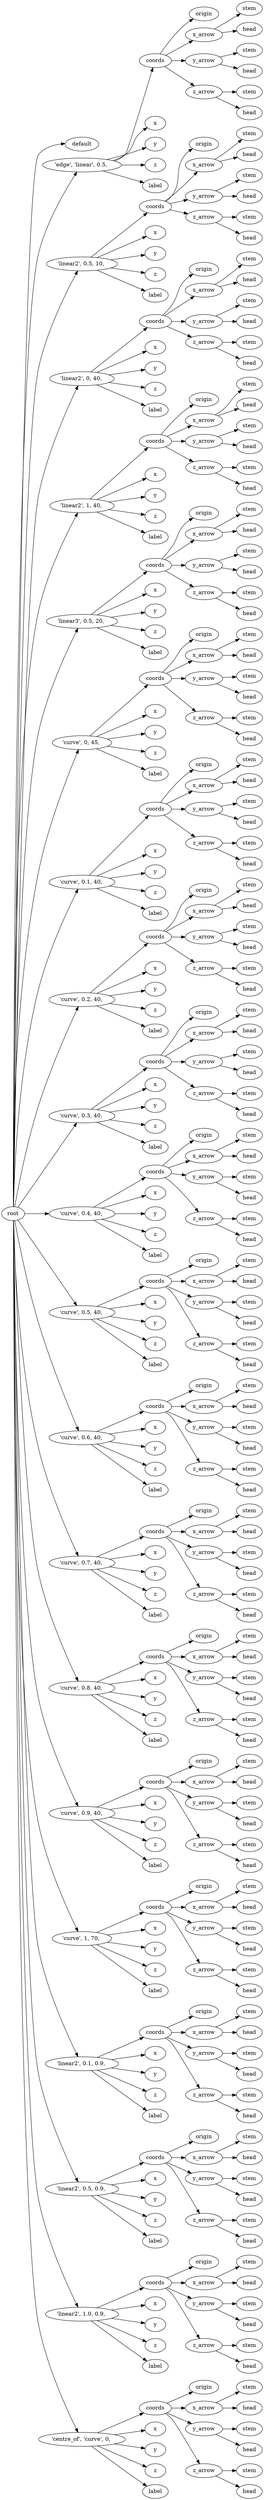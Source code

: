 digraph default {
	graph [rankdir=LR]
	root_957 [label=root href="javascript:s=&quot;\(\)\nNone&quot;; console.log(s); alert(s);"]
	default_958 [label=default href="javascript:s=&quot;\(&#x27;default&#x27;,\)\nRotateExtrude&quot;; console.log(s); alert(s);" tooltip=RotateExtrude]
	959 [label="'edge',\ 'linear',\ 0\.5,\ " href="javascript:s=&quot;\(&quot;&#x27;edge&#x27;,\ &#x27;linear&#x27;,\ 0\.5,\ &quot;,\)\nAnnotatedCoordinates&quot;; console.log(s); alert(s);" tooltip=AnnotatedCoordinates]
	coords_960 [label=coords href="javascript:s=&quot;\(&quot;&#x27;edge&#x27;,\ &#x27;linear&#x27;,\ 0\.5,\ &quot;,\ &#x27;coords&#x27;\)\nCoordinates&quot;; console.log(s); alert(s);" tooltip=Coordinates]
	origin_961 [label=origin href="javascript:s=&quot;\(&quot;&#x27;edge&#x27;,\ &#x27;linear&#x27;,\ 0\.5,\ &quot;,\ &#x27;coords&#x27;,\ &#x27;origin&#x27;\)\nCoordinatesCage&quot;; console.log(s); alert(s);" tooltip=CoordinatesCage]
	x_arrow_962 [label=x_arrow href="javascript:s=&quot;\(&quot;&#x27;edge&#x27;,\ &#x27;linear&#x27;,\ 0\.5,\ &quot;,\ &#x27;coords&#x27;,\ &#x27;x_arrow&#x27;\)\nArrow&quot;; console.log(s); alert(s);" tooltip=Arrow]
	stem_963 [label=stem href="javascript:s=&quot;\(&quot;&#x27;edge&#x27;,\ &#x27;linear&#x27;,\ 0\.5,\ &quot;,\ &#x27;coords&#x27;,\ &#x27;x_arrow&#x27;,\ &#x27;stem&#x27;\)\nCone&quot;; console.log(s); alert(s);" tooltip=Cone]
	head_964 [label=head href="javascript:s=&quot;\(&quot;&#x27;edge&#x27;,\ &#x27;linear&#x27;,\ 0\.5,\ &quot;,\ &#x27;coords&#x27;,\ &#x27;x_arrow&#x27;,\ &#x27;head&#x27;\)\nCone&quot;; console.log(s); alert(s);" tooltip=Cone]
	y_arrow_965 [label=y_arrow href="javascript:s=&quot;\(&quot;&#x27;edge&#x27;,\ &#x27;linear&#x27;,\ 0\.5,\ &quot;,\ &#x27;coords&#x27;,\ &#x27;y_arrow&#x27;\)\nArrow&quot;; console.log(s); alert(s);" tooltip=Arrow]
	stem_966 [label=stem href="javascript:s=&quot;\(&quot;&#x27;edge&#x27;,\ &#x27;linear&#x27;,\ 0\.5,\ &quot;,\ &#x27;coords&#x27;,\ &#x27;y_arrow&#x27;,\ &#x27;stem&#x27;\)\nCone&quot;; console.log(s); alert(s);" tooltip=Cone]
	head_967 [label=head href="javascript:s=&quot;\(&quot;&#x27;edge&#x27;,\ &#x27;linear&#x27;,\ 0\.5,\ &quot;,\ &#x27;coords&#x27;,\ &#x27;y_arrow&#x27;,\ &#x27;head&#x27;\)\nCone&quot;; console.log(s); alert(s);" tooltip=Cone]
	z_arrow_968 [label=z_arrow href="javascript:s=&quot;\(&quot;&#x27;edge&#x27;,\ &#x27;linear&#x27;,\ 0\.5,\ &quot;,\ &#x27;coords&#x27;,\ &#x27;z_arrow&#x27;\)\nArrow&quot;; console.log(s); alert(s);" tooltip=Arrow]
	stem_969 [label=stem href="javascript:s=&quot;\(&quot;&#x27;edge&#x27;,\ &#x27;linear&#x27;,\ 0\.5,\ &quot;,\ &#x27;coords&#x27;,\ &#x27;z_arrow&#x27;,\ &#x27;stem&#x27;\)\nCone&quot;; console.log(s); alert(s);" tooltip=Cone]
	head_970 [label=head href="javascript:s=&quot;\(&quot;&#x27;edge&#x27;,\ &#x27;linear&#x27;,\ 0\.5,\ &quot;,\ &#x27;coords&#x27;,\ &#x27;z_arrow&#x27;,\ &#x27;head&#x27;\)\nCone&quot;; console.log(s); alert(s);" tooltip=Cone]
	x_971 [label=x href="javascript:s=&quot;\(&quot;&#x27;edge&#x27;,\ &#x27;linear&#x27;,\ 0\.5,\ &quot;,\ &#x27;x&#x27;\)\nText&quot;; console.log(s); alert(s);" tooltip=Text]
	y_972 [label=y href="javascript:s=&quot;\(&quot;&#x27;edge&#x27;,\ &#x27;linear&#x27;,\ 0\.5,\ &quot;,\ &#x27;y&#x27;\)\nText&quot;; console.log(s); alert(s);" tooltip=Text]
	z_973 [label=z href="javascript:s=&quot;\(&quot;&#x27;edge&#x27;,\ &#x27;linear&#x27;,\ 0\.5,\ &quot;,\ &#x27;z&#x27;\)\nText&quot;; console.log(s); alert(s);" tooltip=Text]
	label_974 [label=label href="javascript:s=&quot;\(&quot;&#x27;edge&#x27;,\ &#x27;linear&#x27;,\ 0\.5,\ &quot;,\ &#x27;label&#x27;\)\nText&quot;; console.log(s); alert(s);" tooltip=Text]
	975 [label="'linear2',\ 0\.5,\ 10,\ " href="javascript:s=&quot;\(&quot;&#x27;linear2&#x27;,\ 0\.5,\ 10,\ &quot;,\)\nAnnotatedCoordinates&quot;; console.log(s); alert(s);" tooltip=AnnotatedCoordinates]
	coords_976 [label=coords href="javascript:s=&quot;\(&quot;&#x27;linear2&#x27;,\ 0\.5,\ 10,\ &quot;,\ &#x27;coords&#x27;\)\nCoordinates&quot;; console.log(s); alert(s);" tooltip=Coordinates]
	origin_977 [label=origin href="javascript:s=&quot;\(&quot;&#x27;linear2&#x27;,\ 0\.5,\ 10,\ &quot;,\ &#x27;coords&#x27;,\ &#x27;origin&#x27;\)\nCoordinatesCage&quot;; console.log(s); alert(s);" tooltip=CoordinatesCage]
	x_arrow_978 [label=x_arrow href="javascript:s=&quot;\(&quot;&#x27;linear2&#x27;,\ 0\.5,\ 10,\ &quot;,\ &#x27;coords&#x27;,\ &#x27;x_arrow&#x27;\)\nArrow&quot;; console.log(s); alert(s);" tooltip=Arrow]
	stem_979 [label=stem href="javascript:s=&quot;\(&quot;&#x27;linear2&#x27;,\ 0\.5,\ 10,\ &quot;,\ &#x27;coords&#x27;,\ &#x27;x_arrow&#x27;,\ &#x27;stem&#x27;\)\nCone&quot;; console.log(s); alert(s);" tooltip=Cone]
	head_980 [label=head href="javascript:s=&quot;\(&quot;&#x27;linear2&#x27;,\ 0\.5,\ 10,\ &quot;,\ &#x27;coords&#x27;,\ &#x27;x_arrow&#x27;,\ &#x27;head&#x27;\)\nCone&quot;; console.log(s); alert(s);" tooltip=Cone]
	y_arrow_981 [label=y_arrow href="javascript:s=&quot;\(&quot;&#x27;linear2&#x27;,\ 0\.5,\ 10,\ &quot;,\ &#x27;coords&#x27;,\ &#x27;y_arrow&#x27;\)\nArrow&quot;; console.log(s); alert(s);" tooltip=Arrow]
	stem_982 [label=stem href="javascript:s=&quot;\(&quot;&#x27;linear2&#x27;,\ 0\.5,\ 10,\ &quot;,\ &#x27;coords&#x27;,\ &#x27;y_arrow&#x27;,\ &#x27;stem&#x27;\)\nCone&quot;; console.log(s); alert(s);" tooltip=Cone]
	head_983 [label=head href="javascript:s=&quot;\(&quot;&#x27;linear2&#x27;,\ 0\.5,\ 10,\ &quot;,\ &#x27;coords&#x27;,\ &#x27;y_arrow&#x27;,\ &#x27;head&#x27;\)\nCone&quot;; console.log(s); alert(s);" tooltip=Cone]
	z_arrow_984 [label=z_arrow href="javascript:s=&quot;\(&quot;&#x27;linear2&#x27;,\ 0\.5,\ 10,\ &quot;,\ &#x27;coords&#x27;,\ &#x27;z_arrow&#x27;\)\nArrow&quot;; console.log(s); alert(s);" tooltip=Arrow]
	stem_985 [label=stem href="javascript:s=&quot;\(&quot;&#x27;linear2&#x27;,\ 0\.5,\ 10,\ &quot;,\ &#x27;coords&#x27;,\ &#x27;z_arrow&#x27;,\ &#x27;stem&#x27;\)\nCone&quot;; console.log(s); alert(s);" tooltip=Cone]
	head_986 [label=head href="javascript:s=&quot;\(&quot;&#x27;linear2&#x27;,\ 0\.5,\ 10,\ &quot;,\ &#x27;coords&#x27;,\ &#x27;z_arrow&#x27;,\ &#x27;head&#x27;\)\nCone&quot;; console.log(s); alert(s);" tooltip=Cone]
	x_987 [label=x href="javascript:s=&quot;\(&quot;&#x27;linear2&#x27;,\ 0\.5,\ 10,\ &quot;,\ &#x27;x&#x27;\)\nText&quot;; console.log(s); alert(s);" tooltip=Text]
	y_988 [label=y href="javascript:s=&quot;\(&quot;&#x27;linear2&#x27;,\ 0\.5,\ 10,\ &quot;,\ &#x27;y&#x27;\)\nText&quot;; console.log(s); alert(s);" tooltip=Text]
	z_989 [label=z href="javascript:s=&quot;\(&quot;&#x27;linear2&#x27;,\ 0\.5,\ 10,\ &quot;,\ &#x27;z&#x27;\)\nText&quot;; console.log(s); alert(s);" tooltip=Text]
	label_990 [label=label href="javascript:s=&quot;\(&quot;&#x27;linear2&#x27;,\ 0\.5,\ 10,\ &quot;,\ &#x27;label&#x27;\)\nText&quot;; console.log(s); alert(s);" tooltip=Text]
	991 [label="'linear2',\ 0,\ 40,\ " href="javascript:s=&quot;\(&quot;&#x27;linear2&#x27;,\ 0,\ 40,\ &quot;,\)\nAnnotatedCoordinates&quot;; console.log(s); alert(s);" tooltip=AnnotatedCoordinates]
	coords_992 [label=coords href="javascript:s=&quot;\(&quot;&#x27;linear2&#x27;,\ 0,\ 40,\ &quot;,\ &#x27;coords&#x27;\)\nCoordinates&quot;; console.log(s); alert(s);" tooltip=Coordinates]
	origin_993 [label=origin href="javascript:s=&quot;\(&quot;&#x27;linear2&#x27;,\ 0,\ 40,\ &quot;,\ &#x27;coords&#x27;,\ &#x27;origin&#x27;\)\nCoordinatesCage&quot;; console.log(s); alert(s);" tooltip=CoordinatesCage]
	x_arrow_994 [label=x_arrow href="javascript:s=&quot;\(&quot;&#x27;linear2&#x27;,\ 0,\ 40,\ &quot;,\ &#x27;coords&#x27;,\ &#x27;x_arrow&#x27;\)\nArrow&quot;; console.log(s); alert(s);" tooltip=Arrow]
	stem_995 [label=stem href="javascript:s=&quot;\(&quot;&#x27;linear2&#x27;,\ 0,\ 40,\ &quot;,\ &#x27;coords&#x27;,\ &#x27;x_arrow&#x27;,\ &#x27;stem&#x27;\)\nCone&quot;; console.log(s); alert(s);" tooltip=Cone]
	head_996 [label=head href="javascript:s=&quot;\(&quot;&#x27;linear2&#x27;,\ 0,\ 40,\ &quot;,\ &#x27;coords&#x27;,\ &#x27;x_arrow&#x27;,\ &#x27;head&#x27;\)\nCone&quot;; console.log(s); alert(s);" tooltip=Cone]
	y_arrow_997 [label=y_arrow href="javascript:s=&quot;\(&quot;&#x27;linear2&#x27;,\ 0,\ 40,\ &quot;,\ &#x27;coords&#x27;,\ &#x27;y_arrow&#x27;\)\nArrow&quot;; console.log(s); alert(s);" tooltip=Arrow]
	stem_998 [label=stem href="javascript:s=&quot;\(&quot;&#x27;linear2&#x27;,\ 0,\ 40,\ &quot;,\ &#x27;coords&#x27;,\ &#x27;y_arrow&#x27;,\ &#x27;stem&#x27;\)\nCone&quot;; console.log(s); alert(s);" tooltip=Cone]
	head_999 [label=head href="javascript:s=&quot;\(&quot;&#x27;linear2&#x27;,\ 0,\ 40,\ &quot;,\ &#x27;coords&#x27;,\ &#x27;y_arrow&#x27;,\ &#x27;head&#x27;\)\nCone&quot;; console.log(s); alert(s);" tooltip=Cone]
	z_arrow_1000 [label=z_arrow href="javascript:s=&quot;\(&quot;&#x27;linear2&#x27;,\ 0,\ 40,\ &quot;,\ &#x27;coords&#x27;,\ &#x27;z_arrow&#x27;\)\nArrow&quot;; console.log(s); alert(s);" tooltip=Arrow]
	stem_1001 [label=stem href="javascript:s=&quot;\(&quot;&#x27;linear2&#x27;,\ 0,\ 40,\ &quot;,\ &#x27;coords&#x27;,\ &#x27;z_arrow&#x27;,\ &#x27;stem&#x27;\)\nCone&quot;; console.log(s); alert(s);" tooltip=Cone]
	head_1002 [label=head href="javascript:s=&quot;\(&quot;&#x27;linear2&#x27;,\ 0,\ 40,\ &quot;,\ &#x27;coords&#x27;,\ &#x27;z_arrow&#x27;,\ &#x27;head&#x27;\)\nCone&quot;; console.log(s); alert(s);" tooltip=Cone]
	x_1003 [label=x href="javascript:s=&quot;\(&quot;&#x27;linear2&#x27;,\ 0,\ 40,\ &quot;,\ &#x27;x&#x27;\)\nText&quot;; console.log(s); alert(s);" tooltip=Text]
	y_1004 [label=y href="javascript:s=&quot;\(&quot;&#x27;linear2&#x27;,\ 0,\ 40,\ &quot;,\ &#x27;y&#x27;\)\nText&quot;; console.log(s); alert(s);" tooltip=Text]
	z_1005 [label=z href="javascript:s=&quot;\(&quot;&#x27;linear2&#x27;,\ 0,\ 40,\ &quot;,\ &#x27;z&#x27;\)\nText&quot;; console.log(s); alert(s);" tooltip=Text]
	label_1006 [label=label href="javascript:s=&quot;\(&quot;&#x27;linear2&#x27;,\ 0,\ 40,\ &quot;,\ &#x27;label&#x27;\)\nText&quot;; console.log(s); alert(s);" tooltip=Text]
	1007 [label="'linear2',\ 1,\ 40,\ " href="javascript:s=&quot;\(&quot;&#x27;linear2&#x27;,\ 1,\ 40,\ &quot;,\)\nAnnotatedCoordinates&quot;; console.log(s); alert(s);" tooltip=AnnotatedCoordinates]
	coords_1008 [label=coords href="javascript:s=&quot;\(&quot;&#x27;linear2&#x27;,\ 1,\ 40,\ &quot;,\ &#x27;coords&#x27;\)\nCoordinates&quot;; console.log(s); alert(s);" tooltip=Coordinates]
	origin_1009 [label=origin href="javascript:s=&quot;\(&quot;&#x27;linear2&#x27;,\ 1,\ 40,\ &quot;,\ &#x27;coords&#x27;,\ &#x27;origin&#x27;\)\nCoordinatesCage&quot;; console.log(s); alert(s);" tooltip=CoordinatesCage]
	x_arrow_1010 [label=x_arrow href="javascript:s=&quot;\(&quot;&#x27;linear2&#x27;,\ 1,\ 40,\ &quot;,\ &#x27;coords&#x27;,\ &#x27;x_arrow&#x27;\)\nArrow&quot;; console.log(s); alert(s);" tooltip=Arrow]
	stem_1011 [label=stem href="javascript:s=&quot;\(&quot;&#x27;linear2&#x27;,\ 1,\ 40,\ &quot;,\ &#x27;coords&#x27;,\ &#x27;x_arrow&#x27;,\ &#x27;stem&#x27;\)\nCone&quot;; console.log(s); alert(s);" tooltip=Cone]
	head_1012 [label=head href="javascript:s=&quot;\(&quot;&#x27;linear2&#x27;,\ 1,\ 40,\ &quot;,\ &#x27;coords&#x27;,\ &#x27;x_arrow&#x27;,\ &#x27;head&#x27;\)\nCone&quot;; console.log(s); alert(s);" tooltip=Cone]
	y_arrow_1013 [label=y_arrow href="javascript:s=&quot;\(&quot;&#x27;linear2&#x27;,\ 1,\ 40,\ &quot;,\ &#x27;coords&#x27;,\ &#x27;y_arrow&#x27;\)\nArrow&quot;; console.log(s); alert(s);" tooltip=Arrow]
	stem_1014 [label=stem href="javascript:s=&quot;\(&quot;&#x27;linear2&#x27;,\ 1,\ 40,\ &quot;,\ &#x27;coords&#x27;,\ &#x27;y_arrow&#x27;,\ &#x27;stem&#x27;\)\nCone&quot;; console.log(s); alert(s);" tooltip=Cone]
	head_1015 [label=head href="javascript:s=&quot;\(&quot;&#x27;linear2&#x27;,\ 1,\ 40,\ &quot;,\ &#x27;coords&#x27;,\ &#x27;y_arrow&#x27;,\ &#x27;head&#x27;\)\nCone&quot;; console.log(s); alert(s);" tooltip=Cone]
	z_arrow_1016 [label=z_arrow href="javascript:s=&quot;\(&quot;&#x27;linear2&#x27;,\ 1,\ 40,\ &quot;,\ &#x27;coords&#x27;,\ &#x27;z_arrow&#x27;\)\nArrow&quot;; console.log(s); alert(s);" tooltip=Arrow]
	stem_1017 [label=stem href="javascript:s=&quot;\(&quot;&#x27;linear2&#x27;,\ 1,\ 40,\ &quot;,\ &#x27;coords&#x27;,\ &#x27;z_arrow&#x27;,\ &#x27;stem&#x27;\)\nCone&quot;; console.log(s); alert(s);" tooltip=Cone]
	head_1018 [label=head href="javascript:s=&quot;\(&quot;&#x27;linear2&#x27;,\ 1,\ 40,\ &quot;,\ &#x27;coords&#x27;,\ &#x27;z_arrow&#x27;,\ &#x27;head&#x27;\)\nCone&quot;; console.log(s); alert(s);" tooltip=Cone]
	x_1019 [label=x href="javascript:s=&quot;\(&quot;&#x27;linear2&#x27;,\ 1,\ 40,\ &quot;,\ &#x27;x&#x27;\)\nText&quot;; console.log(s); alert(s);" tooltip=Text]
	y_1020 [label=y href="javascript:s=&quot;\(&quot;&#x27;linear2&#x27;,\ 1,\ 40,\ &quot;,\ &#x27;y&#x27;\)\nText&quot;; console.log(s); alert(s);" tooltip=Text]
	z_1021 [label=z href="javascript:s=&quot;\(&quot;&#x27;linear2&#x27;,\ 1,\ 40,\ &quot;,\ &#x27;z&#x27;\)\nText&quot;; console.log(s); alert(s);" tooltip=Text]
	label_1022 [label=label href="javascript:s=&quot;\(&quot;&#x27;linear2&#x27;,\ 1,\ 40,\ &quot;,\ &#x27;label&#x27;\)\nText&quot;; console.log(s); alert(s);" tooltip=Text]
	1023 [label="'linear3',\ 0\.5,\ 20,\ " href="javascript:s=&quot;\(&quot;&#x27;linear3&#x27;,\ 0\.5,\ 20,\ &quot;,\)\nAnnotatedCoordinates&quot;; console.log(s); alert(s);" tooltip=AnnotatedCoordinates]
	coords_1024 [label=coords href="javascript:s=&quot;\(&quot;&#x27;linear3&#x27;,\ 0\.5,\ 20,\ &quot;,\ &#x27;coords&#x27;\)\nCoordinates&quot;; console.log(s); alert(s);" tooltip=Coordinates]
	origin_1025 [label=origin href="javascript:s=&quot;\(&quot;&#x27;linear3&#x27;,\ 0\.5,\ 20,\ &quot;,\ &#x27;coords&#x27;,\ &#x27;origin&#x27;\)\nCoordinatesCage&quot;; console.log(s); alert(s);" tooltip=CoordinatesCage]
	x_arrow_1026 [label=x_arrow href="javascript:s=&quot;\(&quot;&#x27;linear3&#x27;,\ 0\.5,\ 20,\ &quot;,\ &#x27;coords&#x27;,\ &#x27;x_arrow&#x27;\)\nArrow&quot;; console.log(s); alert(s);" tooltip=Arrow]
	stem_1027 [label=stem href="javascript:s=&quot;\(&quot;&#x27;linear3&#x27;,\ 0\.5,\ 20,\ &quot;,\ &#x27;coords&#x27;,\ &#x27;x_arrow&#x27;,\ &#x27;stem&#x27;\)\nCone&quot;; console.log(s); alert(s);" tooltip=Cone]
	head_1028 [label=head href="javascript:s=&quot;\(&quot;&#x27;linear3&#x27;,\ 0\.5,\ 20,\ &quot;,\ &#x27;coords&#x27;,\ &#x27;x_arrow&#x27;,\ &#x27;head&#x27;\)\nCone&quot;; console.log(s); alert(s);" tooltip=Cone]
	y_arrow_1029 [label=y_arrow href="javascript:s=&quot;\(&quot;&#x27;linear3&#x27;,\ 0\.5,\ 20,\ &quot;,\ &#x27;coords&#x27;,\ &#x27;y_arrow&#x27;\)\nArrow&quot;; console.log(s); alert(s);" tooltip=Arrow]
	stem_1030 [label=stem href="javascript:s=&quot;\(&quot;&#x27;linear3&#x27;,\ 0\.5,\ 20,\ &quot;,\ &#x27;coords&#x27;,\ &#x27;y_arrow&#x27;,\ &#x27;stem&#x27;\)\nCone&quot;; console.log(s); alert(s);" tooltip=Cone]
	head_1031 [label=head href="javascript:s=&quot;\(&quot;&#x27;linear3&#x27;,\ 0\.5,\ 20,\ &quot;,\ &#x27;coords&#x27;,\ &#x27;y_arrow&#x27;,\ &#x27;head&#x27;\)\nCone&quot;; console.log(s); alert(s);" tooltip=Cone]
	z_arrow_1032 [label=z_arrow href="javascript:s=&quot;\(&quot;&#x27;linear3&#x27;,\ 0\.5,\ 20,\ &quot;,\ &#x27;coords&#x27;,\ &#x27;z_arrow&#x27;\)\nArrow&quot;; console.log(s); alert(s);" tooltip=Arrow]
	stem_1033 [label=stem href="javascript:s=&quot;\(&quot;&#x27;linear3&#x27;,\ 0\.5,\ 20,\ &quot;,\ &#x27;coords&#x27;,\ &#x27;z_arrow&#x27;,\ &#x27;stem&#x27;\)\nCone&quot;; console.log(s); alert(s);" tooltip=Cone]
	head_1034 [label=head href="javascript:s=&quot;\(&quot;&#x27;linear3&#x27;,\ 0\.5,\ 20,\ &quot;,\ &#x27;coords&#x27;,\ &#x27;z_arrow&#x27;,\ &#x27;head&#x27;\)\nCone&quot;; console.log(s); alert(s);" tooltip=Cone]
	x_1035 [label=x href="javascript:s=&quot;\(&quot;&#x27;linear3&#x27;,\ 0\.5,\ 20,\ &quot;,\ &#x27;x&#x27;\)\nText&quot;; console.log(s); alert(s);" tooltip=Text]
	y_1036 [label=y href="javascript:s=&quot;\(&quot;&#x27;linear3&#x27;,\ 0\.5,\ 20,\ &quot;,\ &#x27;y&#x27;\)\nText&quot;; console.log(s); alert(s);" tooltip=Text]
	z_1037 [label=z href="javascript:s=&quot;\(&quot;&#x27;linear3&#x27;,\ 0\.5,\ 20,\ &quot;,\ &#x27;z&#x27;\)\nText&quot;; console.log(s); alert(s);" tooltip=Text]
	label_1038 [label=label href="javascript:s=&quot;\(&quot;&#x27;linear3&#x27;,\ 0\.5,\ 20,\ &quot;,\ &#x27;label&#x27;\)\nText&quot;; console.log(s); alert(s);" tooltip=Text]
	1039 [label="'curve',\ 0,\ 45,\ " href="javascript:s=&quot;\(&quot;&#x27;curve&#x27;,\ 0,\ 45,\ &quot;,\)\nAnnotatedCoordinates&quot;; console.log(s); alert(s);" tooltip=AnnotatedCoordinates]
	coords_1040 [label=coords href="javascript:s=&quot;\(&quot;&#x27;curve&#x27;,\ 0,\ 45,\ &quot;,\ &#x27;coords&#x27;\)\nCoordinates&quot;; console.log(s); alert(s);" tooltip=Coordinates]
	origin_1041 [label=origin href="javascript:s=&quot;\(&quot;&#x27;curve&#x27;,\ 0,\ 45,\ &quot;,\ &#x27;coords&#x27;,\ &#x27;origin&#x27;\)\nCoordinatesCage&quot;; console.log(s); alert(s);" tooltip=CoordinatesCage]
	x_arrow_1042 [label=x_arrow href="javascript:s=&quot;\(&quot;&#x27;curve&#x27;,\ 0,\ 45,\ &quot;,\ &#x27;coords&#x27;,\ &#x27;x_arrow&#x27;\)\nArrow&quot;; console.log(s); alert(s);" tooltip=Arrow]
	stem_1043 [label=stem href="javascript:s=&quot;\(&quot;&#x27;curve&#x27;,\ 0,\ 45,\ &quot;,\ &#x27;coords&#x27;,\ &#x27;x_arrow&#x27;,\ &#x27;stem&#x27;\)\nCone&quot;; console.log(s); alert(s);" tooltip=Cone]
	head_1044 [label=head href="javascript:s=&quot;\(&quot;&#x27;curve&#x27;,\ 0,\ 45,\ &quot;,\ &#x27;coords&#x27;,\ &#x27;x_arrow&#x27;,\ &#x27;head&#x27;\)\nCone&quot;; console.log(s); alert(s);" tooltip=Cone]
	y_arrow_1045 [label=y_arrow href="javascript:s=&quot;\(&quot;&#x27;curve&#x27;,\ 0,\ 45,\ &quot;,\ &#x27;coords&#x27;,\ &#x27;y_arrow&#x27;\)\nArrow&quot;; console.log(s); alert(s);" tooltip=Arrow]
	stem_1046 [label=stem href="javascript:s=&quot;\(&quot;&#x27;curve&#x27;,\ 0,\ 45,\ &quot;,\ &#x27;coords&#x27;,\ &#x27;y_arrow&#x27;,\ &#x27;stem&#x27;\)\nCone&quot;; console.log(s); alert(s);" tooltip=Cone]
	head_1047 [label=head href="javascript:s=&quot;\(&quot;&#x27;curve&#x27;,\ 0,\ 45,\ &quot;,\ &#x27;coords&#x27;,\ &#x27;y_arrow&#x27;,\ &#x27;head&#x27;\)\nCone&quot;; console.log(s); alert(s);" tooltip=Cone]
	z_arrow_1048 [label=z_arrow href="javascript:s=&quot;\(&quot;&#x27;curve&#x27;,\ 0,\ 45,\ &quot;,\ &#x27;coords&#x27;,\ &#x27;z_arrow&#x27;\)\nArrow&quot;; console.log(s); alert(s);" tooltip=Arrow]
	stem_1049 [label=stem href="javascript:s=&quot;\(&quot;&#x27;curve&#x27;,\ 0,\ 45,\ &quot;,\ &#x27;coords&#x27;,\ &#x27;z_arrow&#x27;,\ &#x27;stem&#x27;\)\nCone&quot;; console.log(s); alert(s);" tooltip=Cone]
	head_1050 [label=head href="javascript:s=&quot;\(&quot;&#x27;curve&#x27;,\ 0,\ 45,\ &quot;,\ &#x27;coords&#x27;,\ &#x27;z_arrow&#x27;,\ &#x27;head&#x27;\)\nCone&quot;; console.log(s); alert(s);" tooltip=Cone]
	x_1051 [label=x href="javascript:s=&quot;\(&quot;&#x27;curve&#x27;,\ 0,\ 45,\ &quot;,\ &#x27;x&#x27;\)\nText&quot;; console.log(s); alert(s);" tooltip=Text]
	y_1052 [label=y href="javascript:s=&quot;\(&quot;&#x27;curve&#x27;,\ 0,\ 45,\ &quot;,\ &#x27;y&#x27;\)\nText&quot;; console.log(s); alert(s);" tooltip=Text]
	z_1053 [label=z href="javascript:s=&quot;\(&quot;&#x27;curve&#x27;,\ 0,\ 45,\ &quot;,\ &#x27;z&#x27;\)\nText&quot;; console.log(s); alert(s);" tooltip=Text]
	label_1054 [label=label href="javascript:s=&quot;\(&quot;&#x27;curve&#x27;,\ 0,\ 45,\ &quot;,\ &#x27;label&#x27;\)\nText&quot;; console.log(s); alert(s);" tooltip=Text]
	1055 [label="'curve',\ 0\.1,\ 40,\ " href="javascript:s=&quot;\(&quot;&#x27;curve&#x27;,\ 0\.1,\ 40,\ &quot;,\)\nAnnotatedCoordinates&quot;; console.log(s); alert(s);" tooltip=AnnotatedCoordinates]
	coords_1056 [label=coords href="javascript:s=&quot;\(&quot;&#x27;curve&#x27;,\ 0\.1,\ 40,\ &quot;,\ &#x27;coords&#x27;\)\nCoordinates&quot;; console.log(s); alert(s);" tooltip=Coordinates]
	origin_1057 [label=origin href="javascript:s=&quot;\(&quot;&#x27;curve&#x27;,\ 0\.1,\ 40,\ &quot;,\ &#x27;coords&#x27;,\ &#x27;origin&#x27;\)\nCoordinatesCage&quot;; console.log(s); alert(s);" tooltip=CoordinatesCage]
	x_arrow_1058 [label=x_arrow href="javascript:s=&quot;\(&quot;&#x27;curve&#x27;,\ 0\.1,\ 40,\ &quot;,\ &#x27;coords&#x27;,\ &#x27;x_arrow&#x27;\)\nArrow&quot;; console.log(s); alert(s);" tooltip=Arrow]
	stem_1059 [label=stem href="javascript:s=&quot;\(&quot;&#x27;curve&#x27;,\ 0\.1,\ 40,\ &quot;,\ &#x27;coords&#x27;,\ &#x27;x_arrow&#x27;,\ &#x27;stem&#x27;\)\nCone&quot;; console.log(s); alert(s);" tooltip=Cone]
	head_1060 [label=head href="javascript:s=&quot;\(&quot;&#x27;curve&#x27;,\ 0\.1,\ 40,\ &quot;,\ &#x27;coords&#x27;,\ &#x27;x_arrow&#x27;,\ &#x27;head&#x27;\)\nCone&quot;; console.log(s); alert(s);" tooltip=Cone]
	y_arrow_1061 [label=y_arrow href="javascript:s=&quot;\(&quot;&#x27;curve&#x27;,\ 0\.1,\ 40,\ &quot;,\ &#x27;coords&#x27;,\ &#x27;y_arrow&#x27;\)\nArrow&quot;; console.log(s); alert(s);" tooltip=Arrow]
	stem_1062 [label=stem href="javascript:s=&quot;\(&quot;&#x27;curve&#x27;,\ 0\.1,\ 40,\ &quot;,\ &#x27;coords&#x27;,\ &#x27;y_arrow&#x27;,\ &#x27;stem&#x27;\)\nCone&quot;; console.log(s); alert(s);" tooltip=Cone]
	head_1063 [label=head href="javascript:s=&quot;\(&quot;&#x27;curve&#x27;,\ 0\.1,\ 40,\ &quot;,\ &#x27;coords&#x27;,\ &#x27;y_arrow&#x27;,\ &#x27;head&#x27;\)\nCone&quot;; console.log(s); alert(s);" tooltip=Cone]
	z_arrow_1064 [label=z_arrow href="javascript:s=&quot;\(&quot;&#x27;curve&#x27;,\ 0\.1,\ 40,\ &quot;,\ &#x27;coords&#x27;,\ &#x27;z_arrow&#x27;\)\nArrow&quot;; console.log(s); alert(s);" tooltip=Arrow]
	stem_1065 [label=stem href="javascript:s=&quot;\(&quot;&#x27;curve&#x27;,\ 0\.1,\ 40,\ &quot;,\ &#x27;coords&#x27;,\ &#x27;z_arrow&#x27;,\ &#x27;stem&#x27;\)\nCone&quot;; console.log(s); alert(s);" tooltip=Cone]
	head_1066 [label=head href="javascript:s=&quot;\(&quot;&#x27;curve&#x27;,\ 0\.1,\ 40,\ &quot;,\ &#x27;coords&#x27;,\ &#x27;z_arrow&#x27;,\ &#x27;head&#x27;\)\nCone&quot;; console.log(s); alert(s);" tooltip=Cone]
	x_1067 [label=x href="javascript:s=&quot;\(&quot;&#x27;curve&#x27;,\ 0\.1,\ 40,\ &quot;,\ &#x27;x&#x27;\)\nText&quot;; console.log(s); alert(s);" tooltip=Text]
	y_1068 [label=y href="javascript:s=&quot;\(&quot;&#x27;curve&#x27;,\ 0\.1,\ 40,\ &quot;,\ &#x27;y&#x27;\)\nText&quot;; console.log(s); alert(s);" tooltip=Text]
	z_1069 [label=z href="javascript:s=&quot;\(&quot;&#x27;curve&#x27;,\ 0\.1,\ 40,\ &quot;,\ &#x27;z&#x27;\)\nText&quot;; console.log(s); alert(s);" tooltip=Text]
	label_1070 [label=label href="javascript:s=&quot;\(&quot;&#x27;curve&#x27;,\ 0\.1,\ 40,\ &quot;,\ &#x27;label&#x27;\)\nText&quot;; console.log(s); alert(s);" tooltip=Text]
	1071 [label="'curve',\ 0\.2,\ 40,\ " href="javascript:s=&quot;\(&quot;&#x27;curve&#x27;,\ 0\.2,\ 40,\ &quot;,\)\nAnnotatedCoordinates&quot;; console.log(s); alert(s);" tooltip=AnnotatedCoordinates]
	coords_1072 [label=coords href="javascript:s=&quot;\(&quot;&#x27;curve&#x27;,\ 0\.2,\ 40,\ &quot;,\ &#x27;coords&#x27;\)\nCoordinates&quot;; console.log(s); alert(s);" tooltip=Coordinates]
	origin_1073 [label=origin href="javascript:s=&quot;\(&quot;&#x27;curve&#x27;,\ 0\.2,\ 40,\ &quot;,\ &#x27;coords&#x27;,\ &#x27;origin&#x27;\)\nCoordinatesCage&quot;; console.log(s); alert(s);" tooltip=CoordinatesCage]
	x_arrow_1074 [label=x_arrow href="javascript:s=&quot;\(&quot;&#x27;curve&#x27;,\ 0\.2,\ 40,\ &quot;,\ &#x27;coords&#x27;,\ &#x27;x_arrow&#x27;\)\nArrow&quot;; console.log(s); alert(s);" tooltip=Arrow]
	stem_1075 [label=stem href="javascript:s=&quot;\(&quot;&#x27;curve&#x27;,\ 0\.2,\ 40,\ &quot;,\ &#x27;coords&#x27;,\ &#x27;x_arrow&#x27;,\ &#x27;stem&#x27;\)\nCone&quot;; console.log(s); alert(s);" tooltip=Cone]
	head_1076 [label=head href="javascript:s=&quot;\(&quot;&#x27;curve&#x27;,\ 0\.2,\ 40,\ &quot;,\ &#x27;coords&#x27;,\ &#x27;x_arrow&#x27;,\ &#x27;head&#x27;\)\nCone&quot;; console.log(s); alert(s);" tooltip=Cone]
	y_arrow_1077 [label=y_arrow href="javascript:s=&quot;\(&quot;&#x27;curve&#x27;,\ 0\.2,\ 40,\ &quot;,\ &#x27;coords&#x27;,\ &#x27;y_arrow&#x27;\)\nArrow&quot;; console.log(s); alert(s);" tooltip=Arrow]
	stem_1078 [label=stem href="javascript:s=&quot;\(&quot;&#x27;curve&#x27;,\ 0\.2,\ 40,\ &quot;,\ &#x27;coords&#x27;,\ &#x27;y_arrow&#x27;,\ &#x27;stem&#x27;\)\nCone&quot;; console.log(s); alert(s);" tooltip=Cone]
	head_1079 [label=head href="javascript:s=&quot;\(&quot;&#x27;curve&#x27;,\ 0\.2,\ 40,\ &quot;,\ &#x27;coords&#x27;,\ &#x27;y_arrow&#x27;,\ &#x27;head&#x27;\)\nCone&quot;; console.log(s); alert(s);" tooltip=Cone]
	z_arrow_1080 [label=z_arrow href="javascript:s=&quot;\(&quot;&#x27;curve&#x27;,\ 0\.2,\ 40,\ &quot;,\ &#x27;coords&#x27;,\ &#x27;z_arrow&#x27;\)\nArrow&quot;; console.log(s); alert(s);" tooltip=Arrow]
	stem_1081 [label=stem href="javascript:s=&quot;\(&quot;&#x27;curve&#x27;,\ 0\.2,\ 40,\ &quot;,\ &#x27;coords&#x27;,\ &#x27;z_arrow&#x27;,\ &#x27;stem&#x27;\)\nCone&quot;; console.log(s); alert(s);" tooltip=Cone]
	head_1082 [label=head href="javascript:s=&quot;\(&quot;&#x27;curve&#x27;,\ 0\.2,\ 40,\ &quot;,\ &#x27;coords&#x27;,\ &#x27;z_arrow&#x27;,\ &#x27;head&#x27;\)\nCone&quot;; console.log(s); alert(s);" tooltip=Cone]
	x_1083 [label=x href="javascript:s=&quot;\(&quot;&#x27;curve&#x27;,\ 0\.2,\ 40,\ &quot;,\ &#x27;x&#x27;\)\nText&quot;; console.log(s); alert(s);" tooltip=Text]
	y_1084 [label=y href="javascript:s=&quot;\(&quot;&#x27;curve&#x27;,\ 0\.2,\ 40,\ &quot;,\ &#x27;y&#x27;\)\nText&quot;; console.log(s); alert(s);" tooltip=Text]
	z_1085 [label=z href="javascript:s=&quot;\(&quot;&#x27;curve&#x27;,\ 0\.2,\ 40,\ &quot;,\ &#x27;z&#x27;\)\nText&quot;; console.log(s); alert(s);" tooltip=Text]
	label_1086 [label=label href="javascript:s=&quot;\(&quot;&#x27;curve&#x27;,\ 0\.2,\ 40,\ &quot;,\ &#x27;label&#x27;\)\nText&quot;; console.log(s); alert(s);" tooltip=Text]
	1087 [label="'curve',\ 0\.3,\ 40,\ " href="javascript:s=&quot;\(&quot;&#x27;curve&#x27;,\ 0\.3,\ 40,\ &quot;,\)\nAnnotatedCoordinates&quot;; console.log(s); alert(s);" tooltip=AnnotatedCoordinates]
	coords_1088 [label=coords href="javascript:s=&quot;\(&quot;&#x27;curve&#x27;,\ 0\.3,\ 40,\ &quot;,\ &#x27;coords&#x27;\)\nCoordinates&quot;; console.log(s); alert(s);" tooltip=Coordinates]
	origin_1089 [label=origin href="javascript:s=&quot;\(&quot;&#x27;curve&#x27;,\ 0\.3,\ 40,\ &quot;,\ &#x27;coords&#x27;,\ &#x27;origin&#x27;\)\nCoordinatesCage&quot;; console.log(s); alert(s);" tooltip=CoordinatesCage]
	x_arrow_1090 [label=x_arrow href="javascript:s=&quot;\(&quot;&#x27;curve&#x27;,\ 0\.3,\ 40,\ &quot;,\ &#x27;coords&#x27;,\ &#x27;x_arrow&#x27;\)\nArrow&quot;; console.log(s); alert(s);" tooltip=Arrow]
	stem_1091 [label=stem href="javascript:s=&quot;\(&quot;&#x27;curve&#x27;,\ 0\.3,\ 40,\ &quot;,\ &#x27;coords&#x27;,\ &#x27;x_arrow&#x27;,\ &#x27;stem&#x27;\)\nCone&quot;; console.log(s); alert(s);" tooltip=Cone]
	head_1092 [label=head href="javascript:s=&quot;\(&quot;&#x27;curve&#x27;,\ 0\.3,\ 40,\ &quot;,\ &#x27;coords&#x27;,\ &#x27;x_arrow&#x27;,\ &#x27;head&#x27;\)\nCone&quot;; console.log(s); alert(s);" tooltip=Cone]
	y_arrow_1093 [label=y_arrow href="javascript:s=&quot;\(&quot;&#x27;curve&#x27;,\ 0\.3,\ 40,\ &quot;,\ &#x27;coords&#x27;,\ &#x27;y_arrow&#x27;\)\nArrow&quot;; console.log(s); alert(s);" tooltip=Arrow]
	stem_1094 [label=stem href="javascript:s=&quot;\(&quot;&#x27;curve&#x27;,\ 0\.3,\ 40,\ &quot;,\ &#x27;coords&#x27;,\ &#x27;y_arrow&#x27;,\ &#x27;stem&#x27;\)\nCone&quot;; console.log(s); alert(s);" tooltip=Cone]
	head_1095 [label=head href="javascript:s=&quot;\(&quot;&#x27;curve&#x27;,\ 0\.3,\ 40,\ &quot;,\ &#x27;coords&#x27;,\ &#x27;y_arrow&#x27;,\ &#x27;head&#x27;\)\nCone&quot;; console.log(s); alert(s);" tooltip=Cone]
	z_arrow_1096 [label=z_arrow href="javascript:s=&quot;\(&quot;&#x27;curve&#x27;,\ 0\.3,\ 40,\ &quot;,\ &#x27;coords&#x27;,\ &#x27;z_arrow&#x27;\)\nArrow&quot;; console.log(s); alert(s);" tooltip=Arrow]
	stem_1097 [label=stem href="javascript:s=&quot;\(&quot;&#x27;curve&#x27;,\ 0\.3,\ 40,\ &quot;,\ &#x27;coords&#x27;,\ &#x27;z_arrow&#x27;,\ &#x27;stem&#x27;\)\nCone&quot;; console.log(s); alert(s);" tooltip=Cone]
	head_1098 [label=head href="javascript:s=&quot;\(&quot;&#x27;curve&#x27;,\ 0\.3,\ 40,\ &quot;,\ &#x27;coords&#x27;,\ &#x27;z_arrow&#x27;,\ &#x27;head&#x27;\)\nCone&quot;; console.log(s); alert(s);" tooltip=Cone]
	x_1099 [label=x href="javascript:s=&quot;\(&quot;&#x27;curve&#x27;,\ 0\.3,\ 40,\ &quot;,\ &#x27;x&#x27;\)\nText&quot;; console.log(s); alert(s);" tooltip=Text]
	y_1100 [label=y href="javascript:s=&quot;\(&quot;&#x27;curve&#x27;,\ 0\.3,\ 40,\ &quot;,\ &#x27;y&#x27;\)\nText&quot;; console.log(s); alert(s);" tooltip=Text]
	z_1101 [label=z href="javascript:s=&quot;\(&quot;&#x27;curve&#x27;,\ 0\.3,\ 40,\ &quot;,\ &#x27;z&#x27;\)\nText&quot;; console.log(s); alert(s);" tooltip=Text]
	label_1102 [label=label href="javascript:s=&quot;\(&quot;&#x27;curve&#x27;,\ 0\.3,\ 40,\ &quot;,\ &#x27;label&#x27;\)\nText&quot;; console.log(s); alert(s);" tooltip=Text]
	1103 [label="'curve',\ 0\.4,\ 40,\ " href="javascript:s=&quot;\(&quot;&#x27;curve&#x27;,\ 0\.4,\ 40,\ &quot;,\)\nAnnotatedCoordinates&quot;; console.log(s); alert(s);" tooltip=AnnotatedCoordinates]
	coords_1104 [label=coords href="javascript:s=&quot;\(&quot;&#x27;curve&#x27;,\ 0\.4,\ 40,\ &quot;,\ &#x27;coords&#x27;\)\nCoordinates&quot;; console.log(s); alert(s);" tooltip=Coordinates]
	origin_1105 [label=origin href="javascript:s=&quot;\(&quot;&#x27;curve&#x27;,\ 0\.4,\ 40,\ &quot;,\ &#x27;coords&#x27;,\ &#x27;origin&#x27;\)\nCoordinatesCage&quot;; console.log(s); alert(s);" tooltip=CoordinatesCage]
	x_arrow_1106 [label=x_arrow href="javascript:s=&quot;\(&quot;&#x27;curve&#x27;,\ 0\.4,\ 40,\ &quot;,\ &#x27;coords&#x27;,\ &#x27;x_arrow&#x27;\)\nArrow&quot;; console.log(s); alert(s);" tooltip=Arrow]
	stem_1107 [label=stem href="javascript:s=&quot;\(&quot;&#x27;curve&#x27;,\ 0\.4,\ 40,\ &quot;,\ &#x27;coords&#x27;,\ &#x27;x_arrow&#x27;,\ &#x27;stem&#x27;\)\nCone&quot;; console.log(s); alert(s);" tooltip=Cone]
	head_1108 [label=head href="javascript:s=&quot;\(&quot;&#x27;curve&#x27;,\ 0\.4,\ 40,\ &quot;,\ &#x27;coords&#x27;,\ &#x27;x_arrow&#x27;,\ &#x27;head&#x27;\)\nCone&quot;; console.log(s); alert(s);" tooltip=Cone]
	y_arrow_1109 [label=y_arrow href="javascript:s=&quot;\(&quot;&#x27;curve&#x27;,\ 0\.4,\ 40,\ &quot;,\ &#x27;coords&#x27;,\ &#x27;y_arrow&#x27;\)\nArrow&quot;; console.log(s); alert(s);" tooltip=Arrow]
	stem_1110 [label=stem href="javascript:s=&quot;\(&quot;&#x27;curve&#x27;,\ 0\.4,\ 40,\ &quot;,\ &#x27;coords&#x27;,\ &#x27;y_arrow&#x27;,\ &#x27;stem&#x27;\)\nCone&quot;; console.log(s); alert(s);" tooltip=Cone]
	head_1111 [label=head href="javascript:s=&quot;\(&quot;&#x27;curve&#x27;,\ 0\.4,\ 40,\ &quot;,\ &#x27;coords&#x27;,\ &#x27;y_arrow&#x27;,\ &#x27;head&#x27;\)\nCone&quot;; console.log(s); alert(s);" tooltip=Cone]
	z_arrow_1112 [label=z_arrow href="javascript:s=&quot;\(&quot;&#x27;curve&#x27;,\ 0\.4,\ 40,\ &quot;,\ &#x27;coords&#x27;,\ &#x27;z_arrow&#x27;\)\nArrow&quot;; console.log(s); alert(s);" tooltip=Arrow]
	stem_1113 [label=stem href="javascript:s=&quot;\(&quot;&#x27;curve&#x27;,\ 0\.4,\ 40,\ &quot;,\ &#x27;coords&#x27;,\ &#x27;z_arrow&#x27;,\ &#x27;stem&#x27;\)\nCone&quot;; console.log(s); alert(s);" tooltip=Cone]
	head_1114 [label=head href="javascript:s=&quot;\(&quot;&#x27;curve&#x27;,\ 0\.4,\ 40,\ &quot;,\ &#x27;coords&#x27;,\ &#x27;z_arrow&#x27;,\ &#x27;head&#x27;\)\nCone&quot;; console.log(s); alert(s);" tooltip=Cone]
	x_1115 [label=x href="javascript:s=&quot;\(&quot;&#x27;curve&#x27;,\ 0\.4,\ 40,\ &quot;,\ &#x27;x&#x27;\)\nText&quot;; console.log(s); alert(s);" tooltip=Text]
	y_1116 [label=y href="javascript:s=&quot;\(&quot;&#x27;curve&#x27;,\ 0\.4,\ 40,\ &quot;,\ &#x27;y&#x27;\)\nText&quot;; console.log(s); alert(s);" tooltip=Text]
	z_1117 [label=z href="javascript:s=&quot;\(&quot;&#x27;curve&#x27;,\ 0\.4,\ 40,\ &quot;,\ &#x27;z&#x27;\)\nText&quot;; console.log(s); alert(s);" tooltip=Text]
	label_1118 [label=label href="javascript:s=&quot;\(&quot;&#x27;curve&#x27;,\ 0\.4,\ 40,\ &quot;,\ &#x27;label&#x27;\)\nText&quot;; console.log(s); alert(s);" tooltip=Text]
	1119 [label="'curve',\ 0\.5,\ 40,\ " href="javascript:s=&quot;\(&quot;&#x27;curve&#x27;,\ 0\.5,\ 40,\ &quot;,\)\nAnnotatedCoordinates&quot;; console.log(s); alert(s);" tooltip=AnnotatedCoordinates]
	coords_1120 [label=coords href="javascript:s=&quot;\(&quot;&#x27;curve&#x27;,\ 0\.5,\ 40,\ &quot;,\ &#x27;coords&#x27;\)\nCoordinates&quot;; console.log(s); alert(s);" tooltip=Coordinates]
	origin_1121 [label=origin href="javascript:s=&quot;\(&quot;&#x27;curve&#x27;,\ 0\.5,\ 40,\ &quot;,\ &#x27;coords&#x27;,\ &#x27;origin&#x27;\)\nCoordinatesCage&quot;; console.log(s); alert(s);" tooltip=CoordinatesCage]
	x_arrow_1122 [label=x_arrow href="javascript:s=&quot;\(&quot;&#x27;curve&#x27;,\ 0\.5,\ 40,\ &quot;,\ &#x27;coords&#x27;,\ &#x27;x_arrow&#x27;\)\nArrow&quot;; console.log(s); alert(s);" tooltip=Arrow]
	stem_1123 [label=stem href="javascript:s=&quot;\(&quot;&#x27;curve&#x27;,\ 0\.5,\ 40,\ &quot;,\ &#x27;coords&#x27;,\ &#x27;x_arrow&#x27;,\ &#x27;stem&#x27;\)\nCone&quot;; console.log(s); alert(s);" tooltip=Cone]
	head_1124 [label=head href="javascript:s=&quot;\(&quot;&#x27;curve&#x27;,\ 0\.5,\ 40,\ &quot;,\ &#x27;coords&#x27;,\ &#x27;x_arrow&#x27;,\ &#x27;head&#x27;\)\nCone&quot;; console.log(s); alert(s);" tooltip=Cone]
	y_arrow_1125 [label=y_arrow href="javascript:s=&quot;\(&quot;&#x27;curve&#x27;,\ 0\.5,\ 40,\ &quot;,\ &#x27;coords&#x27;,\ &#x27;y_arrow&#x27;\)\nArrow&quot;; console.log(s); alert(s);" tooltip=Arrow]
	stem_1126 [label=stem href="javascript:s=&quot;\(&quot;&#x27;curve&#x27;,\ 0\.5,\ 40,\ &quot;,\ &#x27;coords&#x27;,\ &#x27;y_arrow&#x27;,\ &#x27;stem&#x27;\)\nCone&quot;; console.log(s); alert(s);" tooltip=Cone]
	head_1127 [label=head href="javascript:s=&quot;\(&quot;&#x27;curve&#x27;,\ 0\.5,\ 40,\ &quot;,\ &#x27;coords&#x27;,\ &#x27;y_arrow&#x27;,\ &#x27;head&#x27;\)\nCone&quot;; console.log(s); alert(s);" tooltip=Cone]
	z_arrow_1128 [label=z_arrow href="javascript:s=&quot;\(&quot;&#x27;curve&#x27;,\ 0\.5,\ 40,\ &quot;,\ &#x27;coords&#x27;,\ &#x27;z_arrow&#x27;\)\nArrow&quot;; console.log(s); alert(s);" tooltip=Arrow]
	stem_1129 [label=stem href="javascript:s=&quot;\(&quot;&#x27;curve&#x27;,\ 0\.5,\ 40,\ &quot;,\ &#x27;coords&#x27;,\ &#x27;z_arrow&#x27;,\ &#x27;stem&#x27;\)\nCone&quot;; console.log(s); alert(s);" tooltip=Cone]
	head_1130 [label=head href="javascript:s=&quot;\(&quot;&#x27;curve&#x27;,\ 0\.5,\ 40,\ &quot;,\ &#x27;coords&#x27;,\ &#x27;z_arrow&#x27;,\ &#x27;head&#x27;\)\nCone&quot;; console.log(s); alert(s);" tooltip=Cone]
	x_1131 [label=x href="javascript:s=&quot;\(&quot;&#x27;curve&#x27;,\ 0\.5,\ 40,\ &quot;,\ &#x27;x&#x27;\)\nText&quot;; console.log(s); alert(s);" tooltip=Text]
	y_1132 [label=y href="javascript:s=&quot;\(&quot;&#x27;curve&#x27;,\ 0\.5,\ 40,\ &quot;,\ &#x27;y&#x27;\)\nText&quot;; console.log(s); alert(s);" tooltip=Text]
	z_1133 [label=z href="javascript:s=&quot;\(&quot;&#x27;curve&#x27;,\ 0\.5,\ 40,\ &quot;,\ &#x27;z&#x27;\)\nText&quot;; console.log(s); alert(s);" tooltip=Text]
	label_1134 [label=label href="javascript:s=&quot;\(&quot;&#x27;curve&#x27;,\ 0\.5,\ 40,\ &quot;,\ &#x27;label&#x27;\)\nText&quot;; console.log(s); alert(s);" tooltip=Text]
	1135 [label="'curve',\ 0\.6,\ 40,\ " href="javascript:s=&quot;\(&quot;&#x27;curve&#x27;,\ 0\.6,\ 40,\ &quot;,\)\nAnnotatedCoordinates&quot;; console.log(s); alert(s);" tooltip=AnnotatedCoordinates]
	coords_1136 [label=coords href="javascript:s=&quot;\(&quot;&#x27;curve&#x27;,\ 0\.6,\ 40,\ &quot;,\ &#x27;coords&#x27;\)\nCoordinates&quot;; console.log(s); alert(s);" tooltip=Coordinates]
	origin_1137 [label=origin href="javascript:s=&quot;\(&quot;&#x27;curve&#x27;,\ 0\.6,\ 40,\ &quot;,\ &#x27;coords&#x27;,\ &#x27;origin&#x27;\)\nCoordinatesCage&quot;; console.log(s); alert(s);" tooltip=CoordinatesCage]
	x_arrow_1138 [label=x_arrow href="javascript:s=&quot;\(&quot;&#x27;curve&#x27;,\ 0\.6,\ 40,\ &quot;,\ &#x27;coords&#x27;,\ &#x27;x_arrow&#x27;\)\nArrow&quot;; console.log(s); alert(s);" tooltip=Arrow]
	stem_1139 [label=stem href="javascript:s=&quot;\(&quot;&#x27;curve&#x27;,\ 0\.6,\ 40,\ &quot;,\ &#x27;coords&#x27;,\ &#x27;x_arrow&#x27;,\ &#x27;stem&#x27;\)\nCone&quot;; console.log(s); alert(s);" tooltip=Cone]
	head_1140 [label=head href="javascript:s=&quot;\(&quot;&#x27;curve&#x27;,\ 0\.6,\ 40,\ &quot;,\ &#x27;coords&#x27;,\ &#x27;x_arrow&#x27;,\ &#x27;head&#x27;\)\nCone&quot;; console.log(s); alert(s);" tooltip=Cone]
	y_arrow_1141 [label=y_arrow href="javascript:s=&quot;\(&quot;&#x27;curve&#x27;,\ 0\.6,\ 40,\ &quot;,\ &#x27;coords&#x27;,\ &#x27;y_arrow&#x27;\)\nArrow&quot;; console.log(s); alert(s);" tooltip=Arrow]
	stem_1142 [label=stem href="javascript:s=&quot;\(&quot;&#x27;curve&#x27;,\ 0\.6,\ 40,\ &quot;,\ &#x27;coords&#x27;,\ &#x27;y_arrow&#x27;,\ &#x27;stem&#x27;\)\nCone&quot;; console.log(s); alert(s);" tooltip=Cone]
	head_1143 [label=head href="javascript:s=&quot;\(&quot;&#x27;curve&#x27;,\ 0\.6,\ 40,\ &quot;,\ &#x27;coords&#x27;,\ &#x27;y_arrow&#x27;,\ &#x27;head&#x27;\)\nCone&quot;; console.log(s); alert(s);" tooltip=Cone]
	z_arrow_1144 [label=z_arrow href="javascript:s=&quot;\(&quot;&#x27;curve&#x27;,\ 0\.6,\ 40,\ &quot;,\ &#x27;coords&#x27;,\ &#x27;z_arrow&#x27;\)\nArrow&quot;; console.log(s); alert(s);" tooltip=Arrow]
	stem_1145 [label=stem href="javascript:s=&quot;\(&quot;&#x27;curve&#x27;,\ 0\.6,\ 40,\ &quot;,\ &#x27;coords&#x27;,\ &#x27;z_arrow&#x27;,\ &#x27;stem&#x27;\)\nCone&quot;; console.log(s); alert(s);" tooltip=Cone]
	head_1146 [label=head href="javascript:s=&quot;\(&quot;&#x27;curve&#x27;,\ 0\.6,\ 40,\ &quot;,\ &#x27;coords&#x27;,\ &#x27;z_arrow&#x27;,\ &#x27;head&#x27;\)\nCone&quot;; console.log(s); alert(s);" tooltip=Cone]
	x_1147 [label=x href="javascript:s=&quot;\(&quot;&#x27;curve&#x27;,\ 0\.6,\ 40,\ &quot;,\ &#x27;x&#x27;\)\nText&quot;; console.log(s); alert(s);" tooltip=Text]
	y_1148 [label=y href="javascript:s=&quot;\(&quot;&#x27;curve&#x27;,\ 0\.6,\ 40,\ &quot;,\ &#x27;y&#x27;\)\nText&quot;; console.log(s); alert(s);" tooltip=Text]
	z_1149 [label=z href="javascript:s=&quot;\(&quot;&#x27;curve&#x27;,\ 0\.6,\ 40,\ &quot;,\ &#x27;z&#x27;\)\nText&quot;; console.log(s); alert(s);" tooltip=Text]
	label_1150 [label=label href="javascript:s=&quot;\(&quot;&#x27;curve&#x27;,\ 0\.6,\ 40,\ &quot;,\ &#x27;label&#x27;\)\nText&quot;; console.log(s); alert(s);" tooltip=Text]
	1151 [label="'curve',\ 0\.7,\ 40,\ " href="javascript:s=&quot;\(&quot;&#x27;curve&#x27;,\ 0\.7,\ 40,\ &quot;,\)\nAnnotatedCoordinates&quot;; console.log(s); alert(s);" tooltip=AnnotatedCoordinates]
	coords_1152 [label=coords href="javascript:s=&quot;\(&quot;&#x27;curve&#x27;,\ 0\.7,\ 40,\ &quot;,\ &#x27;coords&#x27;\)\nCoordinates&quot;; console.log(s); alert(s);" tooltip=Coordinates]
	origin_1153 [label=origin href="javascript:s=&quot;\(&quot;&#x27;curve&#x27;,\ 0\.7,\ 40,\ &quot;,\ &#x27;coords&#x27;,\ &#x27;origin&#x27;\)\nCoordinatesCage&quot;; console.log(s); alert(s);" tooltip=CoordinatesCage]
	x_arrow_1154 [label=x_arrow href="javascript:s=&quot;\(&quot;&#x27;curve&#x27;,\ 0\.7,\ 40,\ &quot;,\ &#x27;coords&#x27;,\ &#x27;x_arrow&#x27;\)\nArrow&quot;; console.log(s); alert(s);" tooltip=Arrow]
	stem_1155 [label=stem href="javascript:s=&quot;\(&quot;&#x27;curve&#x27;,\ 0\.7,\ 40,\ &quot;,\ &#x27;coords&#x27;,\ &#x27;x_arrow&#x27;,\ &#x27;stem&#x27;\)\nCone&quot;; console.log(s); alert(s);" tooltip=Cone]
	head_1156 [label=head href="javascript:s=&quot;\(&quot;&#x27;curve&#x27;,\ 0\.7,\ 40,\ &quot;,\ &#x27;coords&#x27;,\ &#x27;x_arrow&#x27;,\ &#x27;head&#x27;\)\nCone&quot;; console.log(s); alert(s);" tooltip=Cone]
	y_arrow_1157 [label=y_arrow href="javascript:s=&quot;\(&quot;&#x27;curve&#x27;,\ 0\.7,\ 40,\ &quot;,\ &#x27;coords&#x27;,\ &#x27;y_arrow&#x27;\)\nArrow&quot;; console.log(s); alert(s);" tooltip=Arrow]
	stem_1158 [label=stem href="javascript:s=&quot;\(&quot;&#x27;curve&#x27;,\ 0\.7,\ 40,\ &quot;,\ &#x27;coords&#x27;,\ &#x27;y_arrow&#x27;,\ &#x27;stem&#x27;\)\nCone&quot;; console.log(s); alert(s);" tooltip=Cone]
	head_1159 [label=head href="javascript:s=&quot;\(&quot;&#x27;curve&#x27;,\ 0\.7,\ 40,\ &quot;,\ &#x27;coords&#x27;,\ &#x27;y_arrow&#x27;,\ &#x27;head&#x27;\)\nCone&quot;; console.log(s); alert(s);" tooltip=Cone]
	z_arrow_1160 [label=z_arrow href="javascript:s=&quot;\(&quot;&#x27;curve&#x27;,\ 0\.7,\ 40,\ &quot;,\ &#x27;coords&#x27;,\ &#x27;z_arrow&#x27;\)\nArrow&quot;; console.log(s); alert(s);" tooltip=Arrow]
	stem_1161 [label=stem href="javascript:s=&quot;\(&quot;&#x27;curve&#x27;,\ 0\.7,\ 40,\ &quot;,\ &#x27;coords&#x27;,\ &#x27;z_arrow&#x27;,\ &#x27;stem&#x27;\)\nCone&quot;; console.log(s); alert(s);" tooltip=Cone]
	head_1162 [label=head href="javascript:s=&quot;\(&quot;&#x27;curve&#x27;,\ 0\.7,\ 40,\ &quot;,\ &#x27;coords&#x27;,\ &#x27;z_arrow&#x27;,\ &#x27;head&#x27;\)\nCone&quot;; console.log(s); alert(s);" tooltip=Cone]
	x_1163 [label=x href="javascript:s=&quot;\(&quot;&#x27;curve&#x27;,\ 0\.7,\ 40,\ &quot;,\ &#x27;x&#x27;\)\nText&quot;; console.log(s); alert(s);" tooltip=Text]
	y_1164 [label=y href="javascript:s=&quot;\(&quot;&#x27;curve&#x27;,\ 0\.7,\ 40,\ &quot;,\ &#x27;y&#x27;\)\nText&quot;; console.log(s); alert(s);" tooltip=Text]
	z_1165 [label=z href="javascript:s=&quot;\(&quot;&#x27;curve&#x27;,\ 0\.7,\ 40,\ &quot;,\ &#x27;z&#x27;\)\nText&quot;; console.log(s); alert(s);" tooltip=Text]
	label_1166 [label=label href="javascript:s=&quot;\(&quot;&#x27;curve&#x27;,\ 0\.7,\ 40,\ &quot;,\ &#x27;label&#x27;\)\nText&quot;; console.log(s); alert(s);" tooltip=Text]
	1167 [label="'curve',\ 0\.8,\ 40,\ " href="javascript:s=&quot;\(&quot;&#x27;curve&#x27;,\ 0\.8,\ 40,\ &quot;,\)\nAnnotatedCoordinates&quot;; console.log(s); alert(s);" tooltip=AnnotatedCoordinates]
	coords_1168 [label=coords href="javascript:s=&quot;\(&quot;&#x27;curve&#x27;,\ 0\.8,\ 40,\ &quot;,\ &#x27;coords&#x27;\)\nCoordinates&quot;; console.log(s); alert(s);" tooltip=Coordinates]
	origin_1169 [label=origin href="javascript:s=&quot;\(&quot;&#x27;curve&#x27;,\ 0\.8,\ 40,\ &quot;,\ &#x27;coords&#x27;,\ &#x27;origin&#x27;\)\nCoordinatesCage&quot;; console.log(s); alert(s);" tooltip=CoordinatesCage]
	x_arrow_1170 [label=x_arrow href="javascript:s=&quot;\(&quot;&#x27;curve&#x27;,\ 0\.8,\ 40,\ &quot;,\ &#x27;coords&#x27;,\ &#x27;x_arrow&#x27;\)\nArrow&quot;; console.log(s); alert(s);" tooltip=Arrow]
	stem_1171 [label=stem href="javascript:s=&quot;\(&quot;&#x27;curve&#x27;,\ 0\.8,\ 40,\ &quot;,\ &#x27;coords&#x27;,\ &#x27;x_arrow&#x27;,\ &#x27;stem&#x27;\)\nCone&quot;; console.log(s); alert(s);" tooltip=Cone]
	head_1172 [label=head href="javascript:s=&quot;\(&quot;&#x27;curve&#x27;,\ 0\.8,\ 40,\ &quot;,\ &#x27;coords&#x27;,\ &#x27;x_arrow&#x27;,\ &#x27;head&#x27;\)\nCone&quot;; console.log(s); alert(s);" tooltip=Cone]
	y_arrow_1173 [label=y_arrow href="javascript:s=&quot;\(&quot;&#x27;curve&#x27;,\ 0\.8,\ 40,\ &quot;,\ &#x27;coords&#x27;,\ &#x27;y_arrow&#x27;\)\nArrow&quot;; console.log(s); alert(s);" tooltip=Arrow]
	stem_1174 [label=stem href="javascript:s=&quot;\(&quot;&#x27;curve&#x27;,\ 0\.8,\ 40,\ &quot;,\ &#x27;coords&#x27;,\ &#x27;y_arrow&#x27;,\ &#x27;stem&#x27;\)\nCone&quot;; console.log(s); alert(s);" tooltip=Cone]
	head_1175 [label=head href="javascript:s=&quot;\(&quot;&#x27;curve&#x27;,\ 0\.8,\ 40,\ &quot;,\ &#x27;coords&#x27;,\ &#x27;y_arrow&#x27;,\ &#x27;head&#x27;\)\nCone&quot;; console.log(s); alert(s);" tooltip=Cone]
	z_arrow_1176 [label=z_arrow href="javascript:s=&quot;\(&quot;&#x27;curve&#x27;,\ 0\.8,\ 40,\ &quot;,\ &#x27;coords&#x27;,\ &#x27;z_arrow&#x27;\)\nArrow&quot;; console.log(s); alert(s);" tooltip=Arrow]
	stem_1177 [label=stem href="javascript:s=&quot;\(&quot;&#x27;curve&#x27;,\ 0\.8,\ 40,\ &quot;,\ &#x27;coords&#x27;,\ &#x27;z_arrow&#x27;,\ &#x27;stem&#x27;\)\nCone&quot;; console.log(s); alert(s);" tooltip=Cone]
	head_1178 [label=head href="javascript:s=&quot;\(&quot;&#x27;curve&#x27;,\ 0\.8,\ 40,\ &quot;,\ &#x27;coords&#x27;,\ &#x27;z_arrow&#x27;,\ &#x27;head&#x27;\)\nCone&quot;; console.log(s); alert(s);" tooltip=Cone]
	x_1179 [label=x href="javascript:s=&quot;\(&quot;&#x27;curve&#x27;,\ 0\.8,\ 40,\ &quot;,\ &#x27;x&#x27;\)\nText&quot;; console.log(s); alert(s);" tooltip=Text]
	y_1180 [label=y href="javascript:s=&quot;\(&quot;&#x27;curve&#x27;,\ 0\.8,\ 40,\ &quot;,\ &#x27;y&#x27;\)\nText&quot;; console.log(s); alert(s);" tooltip=Text]
	z_1181 [label=z href="javascript:s=&quot;\(&quot;&#x27;curve&#x27;,\ 0\.8,\ 40,\ &quot;,\ &#x27;z&#x27;\)\nText&quot;; console.log(s); alert(s);" tooltip=Text]
	label_1182 [label=label href="javascript:s=&quot;\(&quot;&#x27;curve&#x27;,\ 0\.8,\ 40,\ &quot;,\ &#x27;label&#x27;\)\nText&quot;; console.log(s); alert(s);" tooltip=Text]
	1183 [label="'curve',\ 0\.9,\ 40,\ " href="javascript:s=&quot;\(&quot;&#x27;curve&#x27;,\ 0\.9,\ 40,\ &quot;,\)\nAnnotatedCoordinates&quot;; console.log(s); alert(s);" tooltip=AnnotatedCoordinates]
	coords_1184 [label=coords href="javascript:s=&quot;\(&quot;&#x27;curve&#x27;,\ 0\.9,\ 40,\ &quot;,\ &#x27;coords&#x27;\)\nCoordinates&quot;; console.log(s); alert(s);" tooltip=Coordinates]
	origin_1185 [label=origin href="javascript:s=&quot;\(&quot;&#x27;curve&#x27;,\ 0\.9,\ 40,\ &quot;,\ &#x27;coords&#x27;,\ &#x27;origin&#x27;\)\nCoordinatesCage&quot;; console.log(s); alert(s);" tooltip=CoordinatesCage]
	x_arrow_1186 [label=x_arrow href="javascript:s=&quot;\(&quot;&#x27;curve&#x27;,\ 0\.9,\ 40,\ &quot;,\ &#x27;coords&#x27;,\ &#x27;x_arrow&#x27;\)\nArrow&quot;; console.log(s); alert(s);" tooltip=Arrow]
	stem_1187 [label=stem href="javascript:s=&quot;\(&quot;&#x27;curve&#x27;,\ 0\.9,\ 40,\ &quot;,\ &#x27;coords&#x27;,\ &#x27;x_arrow&#x27;,\ &#x27;stem&#x27;\)\nCone&quot;; console.log(s); alert(s);" tooltip=Cone]
	head_1188 [label=head href="javascript:s=&quot;\(&quot;&#x27;curve&#x27;,\ 0\.9,\ 40,\ &quot;,\ &#x27;coords&#x27;,\ &#x27;x_arrow&#x27;,\ &#x27;head&#x27;\)\nCone&quot;; console.log(s); alert(s);" tooltip=Cone]
	y_arrow_1189 [label=y_arrow href="javascript:s=&quot;\(&quot;&#x27;curve&#x27;,\ 0\.9,\ 40,\ &quot;,\ &#x27;coords&#x27;,\ &#x27;y_arrow&#x27;\)\nArrow&quot;; console.log(s); alert(s);" tooltip=Arrow]
	stem_1190 [label=stem href="javascript:s=&quot;\(&quot;&#x27;curve&#x27;,\ 0\.9,\ 40,\ &quot;,\ &#x27;coords&#x27;,\ &#x27;y_arrow&#x27;,\ &#x27;stem&#x27;\)\nCone&quot;; console.log(s); alert(s);" tooltip=Cone]
	head_1191 [label=head href="javascript:s=&quot;\(&quot;&#x27;curve&#x27;,\ 0\.9,\ 40,\ &quot;,\ &#x27;coords&#x27;,\ &#x27;y_arrow&#x27;,\ &#x27;head&#x27;\)\nCone&quot;; console.log(s); alert(s);" tooltip=Cone]
	z_arrow_1192 [label=z_arrow href="javascript:s=&quot;\(&quot;&#x27;curve&#x27;,\ 0\.9,\ 40,\ &quot;,\ &#x27;coords&#x27;,\ &#x27;z_arrow&#x27;\)\nArrow&quot;; console.log(s); alert(s);" tooltip=Arrow]
	stem_1193 [label=stem href="javascript:s=&quot;\(&quot;&#x27;curve&#x27;,\ 0\.9,\ 40,\ &quot;,\ &#x27;coords&#x27;,\ &#x27;z_arrow&#x27;,\ &#x27;stem&#x27;\)\nCone&quot;; console.log(s); alert(s);" tooltip=Cone]
	head_1194 [label=head href="javascript:s=&quot;\(&quot;&#x27;curve&#x27;,\ 0\.9,\ 40,\ &quot;,\ &#x27;coords&#x27;,\ &#x27;z_arrow&#x27;,\ &#x27;head&#x27;\)\nCone&quot;; console.log(s); alert(s);" tooltip=Cone]
	x_1195 [label=x href="javascript:s=&quot;\(&quot;&#x27;curve&#x27;,\ 0\.9,\ 40,\ &quot;,\ &#x27;x&#x27;\)\nText&quot;; console.log(s); alert(s);" tooltip=Text]
	y_1196 [label=y href="javascript:s=&quot;\(&quot;&#x27;curve&#x27;,\ 0\.9,\ 40,\ &quot;,\ &#x27;y&#x27;\)\nText&quot;; console.log(s); alert(s);" tooltip=Text]
	z_1197 [label=z href="javascript:s=&quot;\(&quot;&#x27;curve&#x27;,\ 0\.9,\ 40,\ &quot;,\ &#x27;z&#x27;\)\nText&quot;; console.log(s); alert(s);" tooltip=Text]
	label_1198 [label=label href="javascript:s=&quot;\(&quot;&#x27;curve&#x27;,\ 0\.9,\ 40,\ &quot;,\ &#x27;label&#x27;\)\nText&quot;; console.log(s); alert(s);" tooltip=Text]
	1199 [label="'curve',\ 1,\ 70,\ " href="javascript:s=&quot;\(&quot;&#x27;curve&#x27;,\ 1,\ 70,\ &quot;,\)\nAnnotatedCoordinates&quot;; console.log(s); alert(s);" tooltip=AnnotatedCoordinates]
	coords_1200 [label=coords href="javascript:s=&quot;\(&quot;&#x27;curve&#x27;,\ 1,\ 70,\ &quot;,\ &#x27;coords&#x27;\)\nCoordinates&quot;; console.log(s); alert(s);" tooltip=Coordinates]
	origin_1201 [label=origin href="javascript:s=&quot;\(&quot;&#x27;curve&#x27;,\ 1,\ 70,\ &quot;,\ &#x27;coords&#x27;,\ &#x27;origin&#x27;\)\nCoordinatesCage&quot;; console.log(s); alert(s);" tooltip=CoordinatesCage]
	x_arrow_1202 [label=x_arrow href="javascript:s=&quot;\(&quot;&#x27;curve&#x27;,\ 1,\ 70,\ &quot;,\ &#x27;coords&#x27;,\ &#x27;x_arrow&#x27;\)\nArrow&quot;; console.log(s); alert(s);" tooltip=Arrow]
	stem_1203 [label=stem href="javascript:s=&quot;\(&quot;&#x27;curve&#x27;,\ 1,\ 70,\ &quot;,\ &#x27;coords&#x27;,\ &#x27;x_arrow&#x27;,\ &#x27;stem&#x27;\)\nCone&quot;; console.log(s); alert(s);" tooltip=Cone]
	head_1204 [label=head href="javascript:s=&quot;\(&quot;&#x27;curve&#x27;,\ 1,\ 70,\ &quot;,\ &#x27;coords&#x27;,\ &#x27;x_arrow&#x27;,\ &#x27;head&#x27;\)\nCone&quot;; console.log(s); alert(s);" tooltip=Cone]
	y_arrow_1205 [label=y_arrow href="javascript:s=&quot;\(&quot;&#x27;curve&#x27;,\ 1,\ 70,\ &quot;,\ &#x27;coords&#x27;,\ &#x27;y_arrow&#x27;\)\nArrow&quot;; console.log(s); alert(s);" tooltip=Arrow]
	stem_1206 [label=stem href="javascript:s=&quot;\(&quot;&#x27;curve&#x27;,\ 1,\ 70,\ &quot;,\ &#x27;coords&#x27;,\ &#x27;y_arrow&#x27;,\ &#x27;stem&#x27;\)\nCone&quot;; console.log(s); alert(s);" tooltip=Cone]
	head_1207 [label=head href="javascript:s=&quot;\(&quot;&#x27;curve&#x27;,\ 1,\ 70,\ &quot;,\ &#x27;coords&#x27;,\ &#x27;y_arrow&#x27;,\ &#x27;head&#x27;\)\nCone&quot;; console.log(s); alert(s);" tooltip=Cone]
	z_arrow_1208 [label=z_arrow href="javascript:s=&quot;\(&quot;&#x27;curve&#x27;,\ 1,\ 70,\ &quot;,\ &#x27;coords&#x27;,\ &#x27;z_arrow&#x27;\)\nArrow&quot;; console.log(s); alert(s);" tooltip=Arrow]
	stem_1209 [label=stem href="javascript:s=&quot;\(&quot;&#x27;curve&#x27;,\ 1,\ 70,\ &quot;,\ &#x27;coords&#x27;,\ &#x27;z_arrow&#x27;,\ &#x27;stem&#x27;\)\nCone&quot;; console.log(s); alert(s);" tooltip=Cone]
	head_1210 [label=head href="javascript:s=&quot;\(&quot;&#x27;curve&#x27;,\ 1,\ 70,\ &quot;,\ &#x27;coords&#x27;,\ &#x27;z_arrow&#x27;,\ &#x27;head&#x27;\)\nCone&quot;; console.log(s); alert(s);" tooltip=Cone]
	x_1211 [label=x href="javascript:s=&quot;\(&quot;&#x27;curve&#x27;,\ 1,\ 70,\ &quot;,\ &#x27;x&#x27;\)\nText&quot;; console.log(s); alert(s);" tooltip=Text]
	y_1212 [label=y href="javascript:s=&quot;\(&quot;&#x27;curve&#x27;,\ 1,\ 70,\ &quot;,\ &#x27;y&#x27;\)\nText&quot;; console.log(s); alert(s);" tooltip=Text]
	z_1213 [label=z href="javascript:s=&quot;\(&quot;&#x27;curve&#x27;,\ 1,\ 70,\ &quot;,\ &#x27;z&#x27;\)\nText&quot;; console.log(s); alert(s);" tooltip=Text]
	label_1214 [label=label href="javascript:s=&quot;\(&quot;&#x27;curve&#x27;,\ 1,\ 70,\ &quot;,\ &#x27;label&#x27;\)\nText&quot;; console.log(s); alert(s);" tooltip=Text]
	1215 [label="'linear2',\ 0\.1,\ 0\.9,\ " href="javascript:s=&quot;\(&quot;&#x27;linear2&#x27;,\ 0\.1,\ 0\.9,\ &quot;,\)\nAnnotatedCoordinates&quot;; console.log(s); alert(s);" tooltip=AnnotatedCoordinates]
	coords_1216 [label=coords href="javascript:s=&quot;\(&quot;&#x27;linear2&#x27;,\ 0\.1,\ 0\.9,\ &quot;,\ &#x27;coords&#x27;\)\nCoordinates&quot;; console.log(s); alert(s);" tooltip=Coordinates]
	origin_1217 [label=origin href="javascript:s=&quot;\(&quot;&#x27;linear2&#x27;,\ 0\.1,\ 0\.9,\ &quot;,\ &#x27;coords&#x27;,\ &#x27;origin&#x27;\)\nCoordinatesCage&quot;; console.log(s); alert(s);" tooltip=CoordinatesCage]
	x_arrow_1218 [label=x_arrow href="javascript:s=&quot;\(&quot;&#x27;linear2&#x27;,\ 0\.1,\ 0\.9,\ &quot;,\ &#x27;coords&#x27;,\ &#x27;x_arrow&#x27;\)\nArrow&quot;; console.log(s); alert(s);" tooltip=Arrow]
	stem_1219 [label=stem href="javascript:s=&quot;\(&quot;&#x27;linear2&#x27;,\ 0\.1,\ 0\.9,\ &quot;,\ &#x27;coords&#x27;,\ &#x27;x_arrow&#x27;,\ &#x27;stem&#x27;\)\nCone&quot;; console.log(s); alert(s);" tooltip=Cone]
	head_1220 [label=head href="javascript:s=&quot;\(&quot;&#x27;linear2&#x27;,\ 0\.1,\ 0\.9,\ &quot;,\ &#x27;coords&#x27;,\ &#x27;x_arrow&#x27;,\ &#x27;head&#x27;\)\nCone&quot;; console.log(s); alert(s);" tooltip=Cone]
	y_arrow_1221 [label=y_arrow href="javascript:s=&quot;\(&quot;&#x27;linear2&#x27;,\ 0\.1,\ 0\.9,\ &quot;,\ &#x27;coords&#x27;,\ &#x27;y_arrow&#x27;\)\nArrow&quot;; console.log(s); alert(s);" tooltip=Arrow]
	stem_1222 [label=stem href="javascript:s=&quot;\(&quot;&#x27;linear2&#x27;,\ 0\.1,\ 0\.9,\ &quot;,\ &#x27;coords&#x27;,\ &#x27;y_arrow&#x27;,\ &#x27;stem&#x27;\)\nCone&quot;; console.log(s); alert(s);" tooltip=Cone]
	head_1223 [label=head href="javascript:s=&quot;\(&quot;&#x27;linear2&#x27;,\ 0\.1,\ 0\.9,\ &quot;,\ &#x27;coords&#x27;,\ &#x27;y_arrow&#x27;,\ &#x27;head&#x27;\)\nCone&quot;; console.log(s); alert(s);" tooltip=Cone]
	z_arrow_1224 [label=z_arrow href="javascript:s=&quot;\(&quot;&#x27;linear2&#x27;,\ 0\.1,\ 0\.9,\ &quot;,\ &#x27;coords&#x27;,\ &#x27;z_arrow&#x27;\)\nArrow&quot;; console.log(s); alert(s);" tooltip=Arrow]
	stem_1225 [label=stem href="javascript:s=&quot;\(&quot;&#x27;linear2&#x27;,\ 0\.1,\ 0\.9,\ &quot;,\ &#x27;coords&#x27;,\ &#x27;z_arrow&#x27;,\ &#x27;stem&#x27;\)\nCone&quot;; console.log(s); alert(s);" tooltip=Cone]
	head_1226 [label=head href="javascript:s=&quot;\(&quot;&#x27;linear2&#x27;,\ 0\.1,\ 0\.9,\ &quot;,\ &#x27;coords&#x27;,\ &#x27;z_arrow&#x27;,\ &#x27;head&#x27;\)\nCone&quot;; console.log(s); alert(s);" tooltip=Cone]
	x_1227 [label=x href="javascript:s=&quot;\(&quot;&#x27;linear2&#x27;,\ 0\.1,\ 0\.9,\ &quot;,\ &#x27;x&#x27;\)\nText&quot;; console.log(s); alert(s);" tooltip=Text]
	y_1228 [label=y href="javascript:s=&quot;\(&quot;&#x27;linear2&#x27;,\ 0\.1,\ 0\.9,\ &quot;,\ &#x27;y&#x27;\)\nText&quot;; console.log(s); alert(s);" tooltip=Text]
	z_1229 [label=z href="javascript:s=&quot;\(&quot;&#x27;linear2&#x27;,\ 0\.1,\ 0\.9,\ &quot;,\ &#x27;z&#x27;\)\nText&quot;; console.log(s); alert(s);" tooltip=Text]
	label_1230 [label=label href="javascript:s=&quot;\(&quot;&#x27;linear2&#x27;,\ 0\.1,\ 0\.9,\ &quot;,\ &#x27;label&#x27;\)\nText&quot;; console.log(s); alert(s);" tooltip=Text]
	1231 [label="'linear2',\ 0\.5,\ 0\.9,\ " href="javascript:s=&quot;\(&quot;&#x27;linear2&#x27;,\ 0\.5,\ 0\.9,\ &quot;,\)\nAnnotatedCoordinates&quot;; console.log(s); alert(s);" tooltip=AnnotatedCoordinates]
	coords_1232 [label=coords href="javascript:s=&quot;\(&quot;&#x27;linear2&#x27;,\ 0\.5,\ 0\.9,\ &quot;,\ &#x27;coords&#x27;\)\nCoordinates&quot;; console.log(s); alert(s);" tooltip=Coordinates]
	origin_1233 [label=origin href="javascript:s=&quot;\(&quot;&#x27;linear2&#x27;,\ 0\.5,\ 0\.9,\ &quot;,\ &#x27;coords&#x27;,\ &#x27;origin&#x27;\)\nCoordinatesCage&quot;; console.log(s); alert(s);" tooltip=CoordinatesCage]
	x_arrow_1234 [label=x_arrow href="javascript:s=&quot;\(&quot;&#x27;linear2&#x27;,\ 0\.5,\ 0\.9,\ &quot;,\ &#x27;coords&#x27;,\ &#x27;x_arrow&#x27;\)\nArrow&quot;; console.log(s); alert(s);" tooltip=Arrow]
	stem_1235 [label=stem href="javascript:s=&quot;\(&quot;&#x27;linear2&#x27;,\ 0\.5,\ 0\.9,\ &quot;,\ &#x27;coords&#x27;,\ &#x27;x_arrow&#x27;,\ &#x27;stem&#x27;\)\nCone&quot;; console.log(s); alert(s);" tooltip=Cone]
	head_1236 [label=head href="javascript:s=&quot;\(&quot;&#x27;linear2&#x27;,\ 0\.5,\ 0\.9,\ &quot;,\ &#x27;coords&#x27;,\ &#x27;x_arrow&#x27;,\ &#x27;head&#x27;\)\nCone&quot;; console.log(s); alert(s);" tooltip=Cone]
	y_arrow_1237 [label=y_arrow href="javascript:s=&quot;\(&quot;&#x27;linear2&#x27;,\ 0\.5,\ 0\.9,\ &quot;,\ &#x27;coords&#x27;,\ &#x27;y_arrow&#x27;\)\nArrow&quot;; console.log(s); alert(s);" tooltip=Arrow]
	stem_1238 [label=stem href="javascript:s=&quot;\(&quot;&#x27;linear2&#x27;,\ 0\.5,\ 0\.9,\ &quot;,\ &#x27;coords&#x27;,\ &#x27;y_arrow&#x27;,\ &#x27;stem&#x27;\)\nCone&quot;; console.log(s); alert(s);" tooltip=Cone]
	head_1239 [label=head href="javascript:s=&quot;\(&quot;&#x27;linear2&#x27;,\ 0\.5,\ 0\.9,\ &quot;,\ &#x27;coords&#x27;,\ &#x27;y_arrow&#x27;,\ &#x27;head&#x27;\)\nCone&quot;; console.log(s); alert(s);" tooltip=Cone]
	z_arrow_1240 [label=z_arrow href="javascript:s=&quot;\(&quot;&#x27;linear2&#x27;,\ 0\.5,\ 0\.9,\ &quot;,\ &#x27;coords&#x27;,\ &#x27;z_arrow&#x27;\)\nArrow&quot;; console.log(s); alert(s);" tooltip=Arrow]
	stem_1241 [label=stem href="javascript:s=&quot;\(&quot;&#x27;linear2&#x27;,\ 0\.5,\ 0\.9,\ &quot;,\ &#x27;coords&#x27;,\ &#x27;z_arrow&#x27;,\ &#x27;stem&#x27;\)\nCone&quot;; console.log(s); alert(s);" tooltip=Cone]
	head_1242 [label=head href="javascript:s=&quot;\(&quot;&#x27;linear2&#x27;,\ 0\.5,\ 0\.9,\ &quot;,\ &#x27;coords&#x27;,\ &#x27;z_arrow&#x27;,\ &#x27;head&#x27;\)\nCone&quot;; console.log(s); alert(s);" tooltip=Cone]
	x_1243 [label=x href="javascript:s=&quot;\(&quot;&#x27;linear2&#x27;,\ 0\.5,\ 0\.9,\ &quot;,\ &#x27;x&#x27;\)\nText&quot;; console.log(s); alert(s);" tooltip=Text]
	y_1244 [label=y href="javascript:s=&quot;\(&quot;&#x27;linear2&#x27;,\ 0\.5,\ 0\.9,\ &quot;,\ &#x27;y&#x27;\)\nText&quot;; console.log(s); alert(s);" tooltip=Text]
	z_1245 [label=z href="javascript:s=&quot;\(&quot;&#x27;linear2&#x27;,\ 0\.5,\ 0\.9,\ &quot;,\ &#x27;z&#x27;\)\nText&quot;; console.log(s); alert(s);" tooltip=Text]
	label_1246 [label=label href="javascript:s=&quot;\(&quot;&#x27;linear2&#x27;,\ 0\.5,\ 0\.9,\ &quot;,\ &#x27;label&#x27;\)\nText&quot;; console.log(s); alert(s);" tooltip=Text]
	1247 [label="'linear2',\ 1\.0,\ 0\.9,\ " href="javascript:s=&quot;\(&quot;&#x27;linear2&#x27;,\ 1\.0,\ 0\.9,\ &quot;,\)\nAnnotatedCoordinates&quot;; console.log(s); alert(s);" tooltip=AnnotatedCoordinates]
	coords_1248 [label=coords href="javascript:s=&quot;\(&quot;&#x27;linear2&#x27;,\ 1\.0,\ 0\.9,\ &quot;,\ &#x27;coords&#x27;\)\nCoordinates&quot;; console.log(s); alert(s);" tooltip=Coordinates]
	origin_1249 [label=origin href="javascript:s=&quot;\(&quot;&#x27;linear2&#x27;,\ 1\.0,\ 0\.9,\ &quot;,\ &#x27;coords&#x27;,\ &#x27;origin&#x27;\)\nCoordinatesCage&quot;; console.log(s); alert(s);" tooltip=CoordinatesCage]
	x_arrow_1250 [label=x_arrow href="javascript:s=&quot;\(&quot;&#x27;linear2&#x27;,\ 1\.0,\ 0\.9,\ &quot;,\ &#x27;coords&#x27;,\ &#x27;x_arrow&#x27;\)\nArrow&quot;; console.log(s); alert(s);" tooltip=Arrow]
	stem_1251 [label=stem href="javascript:s=&quot;\(&quot;&#x27;linear2&#x27;,\ 1\.0,\ 0\.9,\ &quot;,\ &#x27;coords&#x27;,\ &#x27;x_arrow&#x27;,\ &#x27;stem&#x27;\)\nCone&quot;; console.log(s); alert(s);" tooltip=Cone]
	head_1252 [label=head href="javascript:s=&quot;\(&quot;&#x27;linear2&#x27;,\ 1\.0,\ 0\.9,\ &quot;,\ &#x27;coords&#x27;,\ &#x27;x_arrow&#x27;,\ &#x27;head&#x27;\)\nCone&quot;; console.log(s); alert(s);" tooltip=Cone]
	y_arrow_1253 [label=y_arrow href="javascript:s=&quot;\(&quot;&#x27;linear2&#x27;,\ 1\.0,\ 0\.9,\ &quot;,\ &#x27;coords&#x27;,\ &#x27;y_arrow&#x27;\)\nArrow&quot;; console.log(s); alert(s);" tooltip=Arrow]
	stem_1254 [label=stem href="javascript:s=&quot;\(&quot;&#x27;linear2&#x27;,\ 1\.0,\ 0\.9,\ &quot;,\ &#x27;coords&#x27;,\ &#x27;y_arrow&#x27;,\ &#x27;stem&#x27;\)\nCone&quot;; console.log(s); alert(s);" tooltip=Cone]
	head_1255 [label=head href="javascript:s=&quot;\(&quot;&#x27;linear2&#x27;,\ 1\.0,\ 0\.9,\ &quot;,\ &#x27;coords&#x27;,\ &#x27;y_arrow&#x27;,\ &#x27;head&#x27;\)\nCone&quot;; console.log(s); alert(s);" tooltip=Cone]
	z_arrow_1256 [label=z_arrow href="javascript:s=&quot;\(&quot;&#x27;linear2&#x27;,\ 1\.0,\ 0\.9,\ &quot;,\ &#x27;coords&#x27;,\ &#x27;z_arrow&#x27;\)\nArrow&quot;; console.log(s); alert(s);" tooltip=Arrow]
	stem_1257 [label=stem href="javascript:s=&quot;\(&quot;&#x27;linear2&#x27;,\ 1\.0,\ 0\.9,\ &quot;,\ &#x27;coords&#x27;,\ &#x27;z_arrow&#x27;,\ &#x27;stem&#x27;\)\nCone&quot;; console.log(s); alert(s);" tooltip=Cone]
	head_1258 [label=head href="javascript:s=&quot;\(&quot;&#x27;linear2&#x27;,\ 1\.0,\ 0\.9,\ &quot;,\ &#x27;coords&#x27;,\ &#x27;z_arrow&#x27;,\ &#x27;head&#x27;\)\nCone&quot;; console.log(s); alert(s);" tooltip=Cone]
	x_1259 [label=x href="javascript:s=&quot;\(&quot;&#x27;linear2&#x27;,\ 1\.0,\ 0\.9,\ &quot;,\ &#x27;x&#x27;\)\nText&quot;; console.log(s); alert(s);" tooltip=Text]
	y_1260 [label=y href="javascript:s=&quot;\(&quot;&#x27;linear2&#x27;,\ 1\.0,\ 0\.9,\ &quot;,\ &#x27;y&#x27;\)\nText&quot;; console.log(s); alert(s);" tooltip=Text]
	z_1261 [label=z href="javascript:s=&quot;\(&quot;&#x27;linear2&#x27;,\ 1\.0,\ 0\.9,\ &quot;,\ &#x27;z&#x27;\)\nText&quot;; console.log(s); alert(s);" tooltip=Text]
	label_1262 [label=label href="javascript:s=&quot;\(&quot;&#x27;linear2&#x27;,\ 1\.0,\ 0\.9,\ &quot;,\ &#x27;label&#x27;\)\nText&quot;; console.log(s); alert(s);" tooltip=Text]
	1263 [label="'centre_of',\ 'curve',\ 0,\ " href="javascript:s=&quot;\(&quot;&#x27;centre_of&#x27;,\ &#x27;curve&#x27;,\ 0,\ &quot;,\)\nAnnotatedCoordinates&quot;; console.log(s); alert(s);" tooltip=AnnotatedCoordinates]
	coords_1264 [label=coords href="javascript:s=&quot;\(&quot;&#x27;centre_of&#x27;,\ &#x27;curve&#x27;,\ 0,\ &quot;,\ &#x27;coords&#x27;\)\nCoordinates&quot;; console.log(s); alert(s);" tooltip=Coordinates]
	origin_1265 [label=origin href="javascript:s=&quot;\(&quot;&#x27;centre_of&#x27;,\ &#x27;curve&#x27;,\ 0,\ &quot;,\ &#x27;coords&#x27;,\ &#x27;origin&#x27;\)\nCoordinatesCage&quot;; console.log(s); alert(s);" tooltip=CoordinatesCage]
	x_arrow_1266 [label=x_arrow href="javascript:s=&quot;\(&quot;&#x27;centre_of&#x27;,\ &#x27;curve&#x27;,\ 0,\ &quot;,\ &#x27;coords&#x27;,\ &#x27;x_arrow&#x27;\)\nArrow&quot;; console.log(s); alert(s);" tooltip=Arrow]
	stem_1267 [label=stem href="javascript:s=&quot;\(&quot;&#x27;centre_of&#x27;,\ &#x27;curve&#x27;,\ 0,\ &quot;,\ &#x27;coords&#x27;,\ &#x27;x_arrow&#x27;,\ &#x27;stem&#x27;\)\nCone&quot;; console.log(s); alert(s);" tooltip=Cone]
	head_1268 [label=head href="javascript:s=&quot;\(&quot;&#x27;centre_of&#x27;,\ &#x27;curve&#x27;,\ 0,\ &quot;,\ &#x27;coords&#x27;,\ &#x27;x_arrow&#x27;,\ &#x27;head&#x27;\)\nCone&quot;; console.log(s); alert(s);" tooltip=Cone]
	y_arrow_1269 [label=y_arrow href="javascript:s=&quot;\(&quot;&#x27;centre_of&#x27;,\ &#x27;curve&#x27;,\ 0,\ &quot;,\ &#x27;coords&#x27;,\ &#x27;y_arrow&#x27;\)\nArrow&quot;; console.log(s); alert(s);" tooltip=Arrow]
	stem_1270 [label=stem href="javascript:s=&quot;\(&quot;&#x27;centre_of&#x27;,\ &#x27;curve&#x27;,\ 0,\ &quot;,\ &#x27;coords&#x27;,\ &#x27;y_arrow&#x27;,\ &#x27;stem&#x27;\)\nCone&quot;; console.log(s); alert(s);" tooltip=Cone]
	head_1271 [label=head href="javascript:s=&quot;\(&quot;&#x27;centre_of&#x27;,\ &#x27;curve&#x27;,\ 0,\ &quot;,\ &#x27;coords&#x27;,\ &#x27;y_arrow&#x27;,\ &#x27;head&#x27;\)\nCone&quot;; console.log(s); alert(s);" tooltip=Cone]
	z_arrow_1272 [label=z_arrow href="javascript:s=&quot;\(&quot;&#x27;centre_of&#x27;,\ &#x27;curve&#x27;,\ 0,\ &quot;,\ &#x27;coords&#x27;,\ &#x27;z_arrow&#x27;\)\nArrow&quot;; console.log(s); alert(s);" tooltip=Arrow]
	stem_1273 [label=stem href="javascript:s=&quot;\(&quot;&#x27;centre_of&#x27;,\ &#x27;curve&#x27;,\ 0,\ &quot;,\ &#x27;coords&#x27;,\ &#x27;z_arrow&#x27;,\ &#x27;stem&#x27;\)\nCone&quot;; console.log(s); alert(s);" tooltip=Cone]
	head_1274 [label=head href="javascript:s=&quot;\(&quot;&#x27;centre_of&#x27;,\ &#x27;curve&#x27;,\ 0,\ &quot;,\ &#x27;coords&#x27;,\ &#x27;z_arrow&#x27;,\ &#x27;head&#x27;\)\nCone&quot;; console.log(s); alert(s);" tooltip=Cone]
	x_1275 [label=x href="javascript:s=&quot;\(&quot;&#x27;centre_of&#x27;,\ &#x27;curve&#x27;,\ 0,\ &quot;,\ &#x27;x&#x27;\)\nText&quot;; console.log(s); alert(s);" tooltip=Text]
	y_1276 [label=y href="javascript:s=&quot;\(&quot;&#x27;centre_of&#x27;,\ &#x27;curve&#x27;,\ 0,\ &quot;,\ &#x27;y&#x27;\)\nText&quot;; console.log(s); alert(s);" tooltip=Text]
	z_1277 [label=z href="javascript:s=&quot;\(&quot;&#x27;centre_of&#x27;,\ &#x27;curve&#x27;,\ 0,\ &quot;,\ &#x27;z&#x27;\)\nText&quot;; console.log(s); alert(s);" tooltip=Text]
	label_1278 [label=label href="javascript:s=&quot;\(&quot;&#x27;centre_of&#x27;,\ &#x27;curve&#x27;,\ 0,\ &quot;,\ &#x27;label&#x27;\)\nText&quot;; console.log(s); alert(s);" tooltip=Text]
	root_957 -> default_958
	root_957 -> 959
	959 -> coords_960
	coords_960 -> origin_961
	coords_960 -> x_arrow_962
	x_arrow_962 -> stem_963
	x_arrow_962 -> head_964
	coords_960 -> y_arrow_965
	y_arrow_965 -> stem_966
	y_arrow_965 -> head_967
	coords_960 -> z_arrow_968
	z_arrow_968 -> stem_969
	z_arrow_968 -> head_970
	959 -> x_971
	959 -> y_972
	959 -> z_973
	959 -> label_974
	root_957 -> 975
	975 -> coords_976
	coords_976 -> origin_977
	coords_976 -> x_arrow_978
	x_arrow_978 -> stem_979
	x_arrow_978 -> head_980
	coords_976 -> y_arrow_981
	y_arrow_981 -> stem_982
	y_arrow_981 -> head_983
	coords_976 -> z_arrow_984
	z_arrow_984 -> stem_985
	z_arrow_984 -> head_986
	975 -> x_987
	975 -> y_988
	975 -> z_989
	975 -> label_990
	root_957 -> 991
	991 -> coords_992
	coords_992 -> origin_993
	coords_992 -> x_arrow_994
	x_arrow_994 -> stem_995
	x_arrow_994 -> head_996
	coords_992 -> y_arrow_997
	y_arrow_997 -> stem_998
	y_arrow_997 -> head_999
	coords_992 -> z_arrow_1000
	z_arrow_1000 -> stem_1001
	z_arrow_1000 -> head_1002
	991 -> x_1003
	991 -> y_1004
	991 -> z_1005
	991 -> label_1006
	root_957 -> 1007
	1007 -> coords_1008
	coords_1008 -> origin_1009
	coords_1008 -> x_arrow_1010
	x_arrow_1010 -> stem_1011
	x_arrow_1010 -> head_1012
	coords_1008 -> y_arrow_1013
	y_arrow_1013 -> stem_1014
	y_arrow_1013 -> head_1015
	coords_1008 -> z_arrow_1016
	z_arrow_1016 -> stem_1017
	z_arrow_1016 -> head_1018
	1007 -> x_1019
	1007 -> y_1020
	1007 -> z_1021
	1007 -> label_1022
	root_957 -> 1023
	1023 -> coords_1024
	coords_1024 -> origin_1025
	coords_1024 -> x_arrow_1026
	x_arrow_1026 -> stem_1027
	x_arrow_1026 -> head_1028
	coords_1024 -> y_arrow_1029
	y_arrow_1029 -> stem_1030
	y_arrow_1029 -> head_1031
	coords_1024 -> z_arrow_1032
	z_arrow_1032 -> stem_1033
	z_arrow_1032 -> head_1034
	1023 -> x_1035
	1023 -> y_1036
	1023 -> z_1037
	1023 -> label_1038
	root_957 -> 1039
	1039 -> coords_1040
	coords_1040 -> origin_1041
	coords_1040 -> x_arrow_1042
	x_arrow_1042 -> stem_1043
	x_arrow_1042 -> head_1044
	coords_1040 -> y_arrow_1045
	y_arrow_1045 -> stem_1046
	y_arrow_1045 -> head_1047
	coords_1040 -> z_arrow_1048
	z_arrow_1048 -> stem_1049
	z_arrow_1048 -> head_1050
	1039 -> x_1051
	1039 -> y_1052
	1039 -> z_1053
	1039 -> label_1054
	root_957 -> 1055
	1055 -> coords_1056
	coords_1056 -> origin_1057
	coords_1056 -> x_arrow_1058
	x_arrow_1058 -> stem_1059
	x_arrow_1058 -> head_1060
	coords_1056 -> y_arrow_1061
	y_arrow_1061 -> stem_1062
	y_arrow_1061 -> head_1063
	coords_1056 -> z_arrow_1064
	z_arrow_1064 -> stem_1065
	z_arrow_1064 -> head_1066
	1055 -> x_1067
	1055 -> y_1068
	1055 -> z_1069
	1055 -> label_1070
	root_957 -> 1071
	1071 -> coords_1072
	coords_1072 -> origin_1073
	coords_1072 -> x_arrow_1074
	x_arrow_1074 -> stem_1075
	x_arrow_1074 -> head_1076
	coords_1072 -> y_arrow_1077
	y_arrow_1077 -> stem_1078
	y_arrow_1077 -> head_1079
	coords_1072 -> z_arrow_1080
	z_arrow_1080 -> stem_1081
	z_arrow_1080 -> head_1082
	1071 -> x_1083
	1071 -> y_1084
	1071 -> z_1085
	1071 -> label_1086
	root_957 -> 1087
	1087 -> coords_1088
	coords_1088 -> origin_1089
	coords_1088 -> x_arrow_1090
	x_arrow_1090 -> stem_1091
	x_arrow_1090 -> head_1092
	coords_1088 -> y_arrow_1093
	y_arrow_1093 -> stem_1094
	y_arrow_1093 -> head_1095
	coords_1088 -> z_arrow_1096
	z_arrow_1096 -> stem_1097
	z_arrow_1096 -> head_1098
	1087 -> x_1099
	1087 -> y_1100
	1087 -> z_1101
	1087 -> label_1102
	root_957 -> 1103
	1103 -> coords_1104
	coords_1104 -> origin_1105
	coords_1104 -> x_arrow_1106
	x_arrow_1106 -> stem_1107
	x_arrow_1106 -> head_1108
	coords_1104 -> y_arrow_1109
	y_arrow_1109 -> stem_1110
	y_arrow_1109 -> head_1111
	coords_1104 -> z_arrow_1112
	z_arrow_1112 -> stem_1113
	z_arrow_1112 -> head_1114
	1103 -> x_1115
	1103 -> y_1116
	1103 -> z_1117
	1103 -> label_1118
	root_957 -> 1119
	1119 -> coords_1120
	coords_1120 -> origin_1121
	coords_1120 -> x_arrow_1122
	x_arrow_1122 -> stem_1123
	x_arrow_1122 -> head_1124
	coords_1120 -> y_arrow_1125
	y_arrow_1125 -> stem_1126
	y_arrow_1125 -> head_1127
	coords_1120 -> z_arrow_1128
	z_arrow_1128 -> stem_1129
	z_arrow_1128 -> head_1130
	1119 -> x_1131
	1119 -> y_1132
	1119 -> z_1133
	1119 -> label_1134
	root_957 -> 1135
	1135 -> coords_1136
	coords_1136 -> origin_1137
	coords_1136 -> x_arrow_1138
	x_arrow_1138 -> stem_1139
	x_arrow_1138 -> head_1140
	coords_1136 -> y_arrow_1141
	y_arrow_1141 -> stem_1142
	y_arrow_1141 -> head_1143
	coords_1136 -> z_arrow_1144
	z_arrow_1144 -> stem_1145
	z_arrow_1144 -> head_1146
	1135 -> x_1147
	1135 -> y_1148
	1135 -> z_1149
	1135 -> label_1150
	root_957 -> 1151
	1151 -> coords_1152
	coords_1152 -> origin_1153
	coords_1152 -> x_arrow_1154
	x_arrow_1154 -> stem_1155
	x_arrow_1154 -> head_1156
	coords_1152 -> y_arrow_1157
	y_arrow_1157 -> stem_1158
	y_arrow_1157 -> head_1159
	coords_1152 -> z_arrow_1160
	z_arrow_1160 -> stem_1161
	z_arrow_1160 -> head_1162
	1151 -> x_1163
	1151 -> y_1164
	1151 -> z_1165
	1151 -> label_1166
	root_957 -> 1167
	1167 -> coords_1168
	coords_1168 -> origin_1169
	coords_1168 -> x_arrow_1170
	x_arrow_1170 -> stem_1171
	x_arrow_1170 -> head_1172
	coords_1168 -> y_arrow_1173
	y_arrow_1173 -> stem_1174
	y_arrow_1173 -> head_1175
	coords_1168 -> z_arrow_1176
	z_arrow_1176 -> stem_1177
	z_arrow_1176 -> head_1178
	1167 -> x_1179
	1167 -> y_1180
	1167 -> z_1181
	1167 -> label_1182
	root_957 -> 1183
	1183 -> coords_1184
	coords_1184 -> origin_1185
	coords_1184 -> x_arrow_1186
	x_arrow_1186 -> stem_1187
	x_arrow_1186 -> head_1188
	coords_1184 -> y_arrow_1189
	y_arrow_1189 -> stem_1190
	y_arrow_1189 -> head_1191
	coords_1184 -> z_arrow_1192
	z_arrow_1192 -> stem_1193
	z_arrow_1192 -> head_1194
	1183 -> x_1195
	1183 -> y_1196
	1183 -> z_1197
	1183 -> label_1198
	root_957 -> 1199
	1199 -> coords_1200
	coords_1200 -> origin_1201
	coords_1200 -> x_arrow_1202
	x_arrow_1202 -> stem_1203
	x_arrow_1202 -> head_1204
	coords_1200 -> y_arrow_1205
	y_arrow_1205 -> stem_1206
	y_arrow_1205 -> head_1207
	coords_1200 -> z_arrow_1208
	z_arrow_1208 -> stem_1209
	z_arrow_1208 -> head_1210
	1199 -> x_1211
	1199 -> y_1212
	1199 -> z_1213
	1199 -> label_1214
	root_957 -> 1215
	1215 -> coords_1216
	coords_1216 -> origin_1217
	coords_1216 -> x_arrow_1218
	x_arrow_1218 -> stem_1219
	x_arrow_1218 -> head_1220
	coords_1216 -> y_arrow_1221
	y_arrow_1221 -> stem_1222
	y_arrow_1221 -> head_1223
	coords_1216 -> z_arrow_1224
	z_arrow_1224 -> stem_1225
	z_arrow_1224 -> head_1226
	1215 -> x_1227
	1215 -> y_1228
	1215 -> z_1229
	1215 -> label_1230
	root_957 -> 1231
	1231 -> coords_1232
	coords_1232 -> origin_1233
	coords_1232 -> x_arrow_1234
	x_arrow_1234 -> stem_1235
	x_arrow_1234 -> head_1236
	coords_1232 -> y_arrow_1237
	y_arrow_1237 -> stem_1238
	y_arrow_1237 -> head_1239
	coords_1232 -> z_arrow_1240
	z_arrow_1240 -> stem_1241
	z_arrow_1240 -> head_1242
	1231 -> x_1243
	1231 -> y_1244
	1231 -> z_1245
	1231 -> label_1246
	root_957 -> 1247
	1247 -> coords_1248
	coords_1248 -> origin_1249
	coords_1248 -> x_arrow_1250
	x_arrow_1250 -> stem_1251
	x_arrow_1250 -> head_1252
	coords_1248 -> y_arrow_1253
	y_arrow_1253 -> stem_1254
	y_arrow_1253 -> head_1255
	coords_1248 -> z_arrow_1256
	z_arrow_1256 -> stem_1257
	z_arrow_1256 -> head_1258
	1247 -> x_1259
	1247 -> y_1260
	1247 -> z_1261
	1247 -> label_1262
	root_957 -> 1263
	1263 -> coords_1264
	coords_1264 -> origin_1265
	coords_1264 -> x_arrow_1266
	x_arrow_1266 -> stem_1267
	x_arrow_1266 -> head_1268
	coords_1264 -> y_arrow_1269
	y_arrow_1269 -> stem_1270
	y_arrow_1269 -> head_1271
	coords_1264 -> z_arrow_1272
	z_arrow_1272 -> stem_1273
	z_arrow_1272 -> head_1274
	1263 -> x_1275
	1263 -> y_1276
	1263 -> z_1277
	1263 -> label_1278
}
